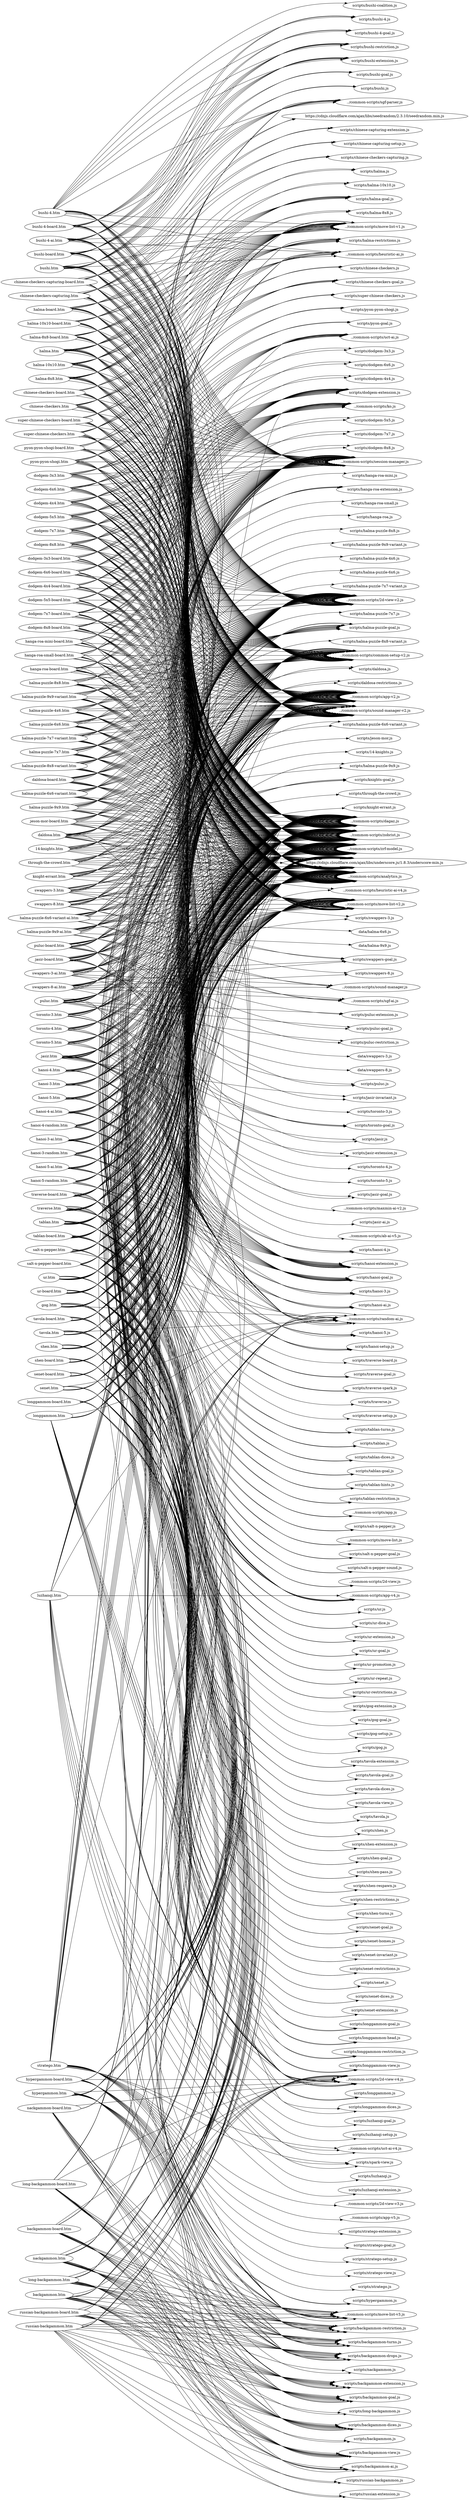 digraph "graph" {
graph[ ranksep=10, rankdir = LR ];
  "14-knights.htm" -> "../common-scripts/2d-view-v2.js";
  "14-knights.htm" -> "../common-scripts/analytics.js";
  "14-knights.htm" -> "../common-scripts/app-v2.js";
  "14-knights.htm" -> "../common-scripts/common-setup-v2.js";
  "14-knights.htm" -> "../common-scripts/dagaz.js";
  "14-knights.htm" -> "../common-scripts/move-list-v2.js";
  "14-knights.htm" -> "../common-scripts/sound-manager-v2.js";
  "14-knights.htm" -> "../common-scripts/zobrist.js";
  "14-knights.htm" -> "../common-scripts/zrf-model.js";
  "14-knights.htm" -> "https://cdnjs.cloudflare.com/ajax/libs/underscore.js/1.8.3/underscore-min.js";
  "14-knights.htm" -> "scripts/14-knights.js";
  "14-knights.htm" -> "scripts/knights-goal.js";
  "backgammon-board.htm" -> "../common-scripts/2d-view-v4.js";
  "backgammon-board.htm" -> "../common-scripts/analytics.js";
  "backgammon-board.htm" -> "../common-scripts/app-v2.js";
  "backgammon-board.htm" -> "../common-scripts/common-setup-v2.js";
  "backgammon-board.htm" -> "../common-scripts/dagaz.js";
  "backgammon-board.htm" -> "../common-scripts/move-list-v3.js";
  "backgammon-board.htm" -> "../common-scripts/sound-manager-v2.js";
  "backgammon-board.htm" -> "../common-scripts/zobrist.js";
  "backgammon-board.htm" -> "../common-scripts/zrf-model.js";
  "backgammon-board.htm" -> "https://cdnjs.cloudflare.com/ajax/libs/underscore.js/1.8.3/underscore-min.js";
  "backgammon-board.htm" -> "scripts/backgammon-dices.js";
  "backgammon-board.htm" -> "scripts/backgammon-drops.js";
  "backgammon-board.htm" -> "scripts/backgammon-extension.js";
  "backgammon-board.htm" -> "scripts/backgammon-goal.js";
  "backgammon-board.htm" -> "scripts/backgammon-restriction.js";
  "backgammon-board.htm" -> "scripts/backgammon-turns.js";
  "backgammon-board.htm" -> "scripts/backgammon-view.js";
  "backgammon-board.htm" -> "scripts/backgammon.js";
  "backgammon.htm" -> "../common-scripts/2d-view-v4.js";
  "backgammon.htm" -> "../common-scripts/analytics.js";
  "backgammon.htm" -> "../common-scripts/app-v2.js";
  "backgammon.htm" -> "../common-scripts/common-setup-v2.js";
  "backgammon.htm" -> "../common-scripts/dagaz.js";
  "backgammon.htm" -> "../common-scripts/move-list-v3.js";
  "backgammon.htm" -> "../common-scripts/random-ai.js";
  "backgammon.htm" -> "../common-scripts/sound-manager-v2.js";
  "backgammon.htm" -> "../common-scripts/zobrist.js";
  "backgammon.htm" -> "../common-scripts/zrf-model.js";
  "backgammon.htm" -> "https://cdnjs.cloudflare.com/ajax/libs/underscore.js/1.8.3/underscore-min.js";
  "backgammon.htm" -> "scripts/backgammon-ai.js";
  "backgammon.htm" -> "scripts/backgammon-dices.js";
  "backgammon.htm" -> "scripts/backgammon-drops.js";
  "backgammon.htm" -> "scripts/backgammon-extension.js";
  "backgammon.htm" -> "scripts/backgammon-goal.js";
  "backgammon.htm" -> "scripts/backgammon-restriction.js";
  "backgammon.htm" -> "scripts/backgammon-turns.js";
  "backgammon.htm" -> "scripts/backgammon-view.js";
  "backgammon.htm" -> "scripts/backgammon.js";
  "bushi-4-ai.htm" -> "../common-scripts/2d-view-v2.js";
  "bushi-4-ai.htm" -> "../common-scripts/analytics.js";
  "bushi-4-ai.htm" -> "../common-scripts/app-v2.js";
  "bushi-4-ai.htm" -> "../common-scripts/common-setup-v2.js";
  "bushi-4-ai.htm" -> "../common-scripts/dagaz.js";
  "bushi-4-ai.htm" -> "../common-scripts/heuristic-ai.js";
  "bushi-4-ai.htm" -> "../common-scripts/move-list-v1.js";
  "bushi-4-ai.htm" -> "../common-scripts/random-ai.js";
  "bushi-4-ai.htm" -> "../common-scripts/session-manager.js";
  "bushi-4-ai.htm" -> "../common-scripts/sgf-parser.js";
  "bushi-4-ai.htm" -> "../common-scripts/sound-manager-v2.js";
  "bushi-4-ai.htm" -> "../common-scripts/zobrist.js";
  "bushi-4-ai.htm" -> "../common-scripts/zrf-model.js";
  "bushi-4-ai.htm" -> "https://cdnjs.cloudflare.com/ajax/libs/underscore.js/1.8.3/underscore-min.js";
  "bushi-4-ai.htm" -> "scripts/bushi-4-goal.js";
  "bushi-4-ai.htm" -> "scripts/bushi-4.js";
  "bushi-4-ai.htm" -> "scripts/bushi-extension.js";
  "bushi-4-ai.htm" -> "scripts/bushi-restriction.js";
  "bushi-4-board.htm" -> "../common-scripts/2d-view-v2.js";
  "bushi-4-board.htm" -> "../common-scripts/analytics.js";
  "bushi-4-board.htm" -> "../common-scripts/app-v2.js";
  "bushi-4-board.htm" -> "../common-scripts/common-setup-v2.js";
  "bushi-4-board.htm" -> "../common-scripts/dagaz.js";
  "bushi-4-board.htm" -> "../common-scripts/move-list-v1.js";
  "bushi-4-board.htm" -> "../common-scripts/session-manager.js";
  "bushi-4-board.htm" -> "../common-scripts/sgf-parser.js";
  "bushi-4-board.htm" -> "../common-scripts/sound-manager-v2.js";
  "bushi-4-board.htm" -> "../common-scripts/zobrist.js";
  "bushi-4-board.htm" -> "../common-scripts/zrf-model.js";
  "bushi-4-board.htm" -> "https://cdnjs.cloudflare.com/ajax/libs/underscore.js/1.8.3/underscore-min.js";
  "bushi-4-board.htm" -> "scripts/bushi-4-goal.js";
  "bushi-4-board.htm" -> "scripts/bushi-4.js";
  "bushi-4-board.htm" -> "scripts/bushi-extension.js";
  "bushi-4-board.htm" -> "scripts/bushi-restriction.js";
  "bushi-4.htm" -> "../common-scripts/2d-view-v2.js";
  "bushi-4.htm" -> "../common-scripts/analytics.js";
  "bushi-4.htm" -> "../common-scripts/app-v2.js";
  "bushi-4.htm" -> "../common-scripts/common-setup-v2.js";
  "bushi-4.htm" -> "../common-scripts/dagaz.js";
  "bushi-4.htm" -> "../common-scripts/heuristic-ai.js";
  "bushi-4.htm" -> "../common-scripts/move-list-v1.js";
  "bushi-4.htm" -> "../common-scripts/random-ai.js";
  "bushi-4.htm" -> "../common-scripts/session-manager.js";
  "bushi-4.htm" -> "../common-scripts/sgf-parser.js";
  "bushi-4.htm" -> "../common-scripts/sound-manager-v2.js";
  "bushi-4.htm" -> "../common-scripts/zobrist.js";
  "bushi-4.htm" -> "../common-scripts/zrf-model.js";
  "bushi-4.htm" -> "https://cdnjs.cloudflare.com/ajax/libs/underscore.js/1.8.3/underscore-min.js";
  "bushi-4.htm" -> "scripts/bushi-4-goal.js";
  "bushi-4.htm" -> "scripts/bushi-4.js";
  "bushi-4.htm" -> "scripts/bushi-coalition.js";
  "bushi-4.htm" -> "scripts/bushi-extension.js";
  "bushi-4.htm" -> "scripts/bushi-restriction.js";
  "bushi-board.htm" -> "../common-scripts/2d-view-v2.js";
  "bushi-board.htm" -> "../common-scripts/analytics.js";
  "bushi-board.htm" -> "../common-scripts/app-v2.js";
  "bushi-board.htm" -> "../common-scripts/common-setup-v2.js";
  "bushi-board.htm" -> "../common-scripts/dagaz.js";
  "bushi-board.htm" -> "../common-scripts/move-list-v1.js";
  "bushi-board.htm" -> "../common-scripts/session-manager.js";
  "bushi-board.htm" -> "../common-scripts/sgf-parser.js";
  "bushi-board.htm" -> "../common-scripts/sound-manager-v2.js";
  "bushi-board.htm" -> "../common-scripts/zobrist.js";
  "bushi-board.htm" -> "../common-scripts/zrf-model.js";
  "bushi-board.htm" -> "https://cdnjs.cloudflare.com/ajax/libs/underscore.js/1.8.3/underscore-min.js";
  "bushi-board.htm" -> "scripts/bushi-extension.js";
  "bushi-board.htm" -> "scripts/bushi-goal.js";
  "bushi-board.htm" -> "scripts/bushi-restriction.js";
  "bushi-board.htm" -> "scripts/bushi.js";
  "bushi.htm" -> "../common-scripts/2d-view-v2.js";
  "bushi.htm" -> "../common-scripts/analytics.js";
  "bushi.htm" -> "../common-scripts/app-v2.js";
  "bushi.htm" -> "../common-scripts/common-setup-v2.js";
  "bushi.htm" -> "../common-scripts/dagaz.js";
  "bushi.htm" -> "../common-scripts/heuristic-ai.js";
  "bushi.htm" -> "../common-scripts/move-list-v1.js";
  "bushi.htm" -> "../common-scripts/random-ai.js";
  "bushi.htm" -> "../common-scripts/session-manager.js";
  "bushi.htm" -> "../common-scripts/sgf-parser.js";
  "bushi.htm" -> "../common-scripts/sound-manager-v2.js";
  "bushi.htm" -> "../common-scripts/zobrist.js";
  "bushi.htm" -> "../common-scripts/zrf-model.js";
  "bushi.htm" -> "https://cdnjs.cloudflare.com/ajax/libs/underscore.js/1.8.3/underscore-min.js";
  "bushi.htm" -> "scripts/bushi-extension.js";
  "bushi.htm" -> "scripts/bushi-goal.js";
  "bushi.htm" -> "scripts/bushi-restriction.js";
  "bushi.htm" -> "scripts/bushi.js";
  "chinese-checkers-board.htm" -> "../common-scripts/2d-view-v2.js";
  "chinese-checkers-board.htm" -> "../common-scripts/analytics.js";
  "chinese-checkers-board.htm" -> "../common-scripts/app-v2.js";
  "chinese-checkers-board.htm" -> "../common-scripts/common-setup-v2.js";
  "chinese-checkers-board.htm" -> "../common-scripts/dagaz.js";
  "chinese-checkers-board.htm" -> "../common-scripts/move-list-v1.js";
  "chinese-checkers-board.htm" -> "../common-scripts/session-manager.js";
  "chinese-checkers-board.htm" -> "../common-scripts/sound-manager-v2.js";
  "chinese-checkers-board.htm" -> "../common-scripts/zobrist.js";
  "chinese-checkers-board.htm" -> "../common-scripts/zrf-model.js";
  "chinese-checkers-board.htm" -> "https://cdnjs.cloudflare.com/ajax/libs/underscore.js/1.8.3/underscore-min.js";
  "chinese-checkers-board.htm" -> "scripts/chinese-checkers-goal.js";
  "chinese-checkers-board.htm" -> "scripts/chinese-checkers.js";
  "chinese-checkers-capturing-board.htm" -> "../common-scripts/2d-view-v2.js";
  "chinese-checkers-capturing-board.htm" -> "../common-scripts/analytics.js";
  "chinese-checkers-capturing-board.htm" -> "../common-scripts/app-v2.js";
  "chinese-checkers-capturing-board.htm" -> "../common-scripts/common-setup-v2.js";
  "chinese-checkers-capturing-board.htm" -> "../common-scripts/dagaz.js";
  "chinese-checkers-capturing-board.htm" -> "../common-scripts/move-list-v1.js";
  "chinese-checkers-capturing-board.htm" -> "../common-scripts/session-manager.js";
  "chinese-checkers-capturing-board.htm" -> "../common-scripts/sound-manager-v2.js";
  "chinese-checkers-capturing-board.htm" -> "../common-scripts/zobrist.js";
  "chinese-checkers-capturing-board.htm" -> "../common-scripts/zrf-model.js";
  "chinese-checkers-capturing-board.htm" -> "https://cdnjs.cloudflare.com/ajax/libs/seedrandom/2.3.10/seedrandom.min.js";
  "chinese-checkers-capturing-board.htm" -> "https://cdnjs.cloudflare.com/ajax/libs/underscore.js/1.8.3/underscore-min.js";
  "chinese-checkers-capturing-board.htm" -> "scripts/chinese-capturing-extension.js";
  "chinese-checkers-capturing-board.htm" -> "scripts/chinese-capturing-setup.js";
  "chinese-checkers-capturing-board.htm" -> "scripts/chinese-checkers-capturing.js";
  "chinese-checkers-capturing.htm" -> "../common-scripts/2d-view-v2.js";
  "chinese-checkers-capturing.htm" -> "../common-scripts/analytics.js";
  "chinese-checkers-capturing.htm" -> "../common-scripts/app-v2.js";
  "chinese-checkers-capturing.htm" -> "../common-scripts/common-setup-v2.js";
  "chinese-checkers-capturing.htm" -> "../common-scripts/dagaz.js";
  "chinese-checkers-capturing.htm" -> "../common-scripts/move-list-v1.js";
  "chinese-checkers-capturing.htm" -> "../common-scripts/random-ai.js";
  "chinese-checkers-capturing.htm" -> "../common-scripts/session-manager.js";
  "chinese-checkers-capturing.htm" -> "../common-scripts/sound-manager-v2.js";
  "chinese-checkers-capturing.htm" -> "../common-scripts/zobrist.js";
  "chinese-checkers-capturing.htm" -> "../common-scripts/zrf-model.js";
  "chinese-checkers-capturing.htm" -> "https://cdnjs.cloudflare.com/ajax/libs/seedrandom/2.3.10/seedrandom.min.js";
  "chinese-checkers-capturing.htm" -> "https://cdnjs.cloudflare.com/ajax/libs/underscore.js/1.8.3/underscore-min.js";
  "chinese-checkers-capturing.htm" -> "scripts/chinese-capturing-extension.js";
  "chinese-checkers-capturing.htm" -> "scripts/chinese-capturing-setup.js";
  "chinese-checkers-capturing.htm" -> "scripts/chinese-checkers-capturing.js";
  "chinese-checkers.htm" -> "../common-scripts/2d-view-v2.js";
  "chinese-checkers.htm" -> "../common-scripts/analytics.js";
  "chinese-checkers.htm" -> "../common-scripts/app-v2.js";
  "chinese-checkers.htm" -> "../common-scripts/common-setup-v2.js";
  "chinese-checkers.htm" -> "../common-scripts/dagaz.js";
  "chinese-checkers.htm" -> "../common-scripts/heuristic-ai.js";
  "chinese-checkers.htm" -> "../common-scripts/move-list-v1.js";
  "chinese-checkers.htm" -> "../common-scripts/random-ai.js";
  "chinese-checkers.htm" -> "../common-scripts/session-manager.js";
  "chinese-checkers.htm" -> "../common-scripts/sound-manager-v2.js";
  "chinese-checkers.htm" -> "../common-scripts/zobrist.js";
  "chinese-checkers.htm" -> "../common-scripts/zrf-model.js";
  "chinese-checkers.htm" -> "https://cdnjs.cloudflare.com/ajax/libs/underscore.js/1.8.3/underscore-min.js";
  "chinese-checkers.htm" -> "scripts/chinese-checkers-goal.js";
  "chinese-checkers.htm" -> "scripts/chinese-checkers.js";
  "daldosa-board.htm" -> "../common-scripts/2d-view-v2.js";
  "daldosa-board.htm" -> "../common-scripts/analytics.js";
  "daldosa-board.htm" -> "../common-scripts/app-v2.js";
  "daldosa-board.htm" -> "../common-scripts/common-setup-v2.js";
  "daldosa-board.htm" -> "../common-scripts/dagaz.js";
  "daldosa-board.htm" -> "../common-scripts/move-list-v2.js";
  "daldosa-board.htm" -> "../common-scripts/session-manager.js";
  "daldosa-board.htm" -> "../common-scripts/sound-manager-v2.js";
  "daldosa-board.htm" -> "../common-scripts/zobrist.js";
  "daldosa-board.htm" -> "../common-scripts/zrf-model.js";
  "daldosa-board.htm" -> "https://cdnjs.cloudflare.com/ajax/libs/underscore.js/1.8.3/underscore-min.js";
  "daldosa-board.htm" -> "scripts/daldosa-restrictions.js";
  "daldosa-board.htm" -> "scripts/daldosa.js";
  "daldosa.htm" -> "../common-scripts/2d-view-v2.js";
  "daldosa.htm" -> "../common-scripts/analytics.js";
  "daldosa.htm" -> "../common-scripts/app-v2.js";
  "daldosa.htm" -> "../common-scripts/common-setup-v2.js";
  "daldosa.htm" -> "../common-scripts/dagaz.js";
  "daldosa.htm" -> "../common-scripts/heuristic-ai-v4.js";
  "daldosa.htm" -> "../common-scripts/move-list-v2.js";
  "daldosa.htm" -> "../common-scripts/random-ai.js";
  "daldosa.htm" -> "../common-scripts/session-manager.js";
  "daldosa.htm" -> "../common-scripts/sound-manager-v2.js";
  "daldosa.htm" -> "../common-scripts/zobrist.js";
  "daldosa.htm" -> "../common-scripts/zrf-model.js";
  "daldosa.htm" -> "https://cdnjs.cloudflare.com/ajax/libs/underscore.js/1.8.3/underscore-min.js";
  "daldosa.htm" -> "scripts/daldosa-restrictions.js";
  "daldosa.htm" -> "scripts/daldosa.js";
  "dodgem-3x3-board.htm" -> "../common-scripts/2d-view-v2.js";
  "dodgem-3x3-board.htm" -> "../common-scripts/analytics.js";
  "dodgem-3x3-board.htm" -> "../common-scripts/app-v2.js";
  "dodgem-3x3-board.htm" -> "../common-scripts/common-setup-v2.js";
  "dodgem-3x3-board.htm" -> "../common-scripts/dagaz.js";
  "dodgem-3x3-board.htm" -> "../common-scripts/ko.js";
  "dodgem-3x3-board.htm" -> "../common-scripts/move-list-v2.js";
  "dodgem-3x3-board.htm" -> "../common-scripts/session-manager.js";
  "dodgem-3x3-board.htm" -> "../common-scripts/sound-manager-v2.js";
  "dodgem-3x3-board.htm" -> "../common-scripts/zobrist.js";
  "dodgem-3x3-board.htm" -> "../common-scripts/zrf-model.js";
  "dodgem-3x3-board.htm" -> "https://cdnjs.cloudflare.com/ajax/libs/underscore.js/1.8.3/underscore-min.js";
  "dodgem-3x3-board.htm" -> "scripts/dodgem-3x3.js";
  "dodgem-3x3-board.htm" -> "scripts/dodgem-extension.js";
  "dodgem-3x3.htm" -> "../common-scripts/2d-view-v2.js";
  "dodgem-3x3.htm" -> "../common-scripts/analytics.js";
  "dodgem-3x3.htm" -> "../common-scripts/app-v2.js";
  "dodgem-3x3.htm" -> "../common-scripts/common-setup-v2.js";
  "dodgem-3x3.htm" -> "../common-scripts/dagaz.js";
  "dodgem-3x3.htm" -> "../common-scripts/ko.js";
  "dodgem-3x3.htm" -> "../common-scripts/move-list-v2.js";
  "dodgem-3x3.htm" -> "../common-scripts/session-manager.js";
  "dodgem-3x3.htm" -> "../common-scripts/sound-manager-v2.js";
  "dodgem-3x3.htm" -> "../common-scripts/uct-ai.js";
  "dodgem-3x3.htm" -> "../common-scripts/zobrist.js";
  "dodgem-3x3.htm" -> "../common-scripts/zrf-model.js";
  "dodgem-3x3.htm" -> "https://cdnjs.cloudflare.com/ajax/libs/underscore.js/1.8.3/underscore-min.js";
  "dodgem-3x3.htm" -> "scripts/dodgem-3x3.js";
  "dodgem-3x3.htm" -> "scripts/dodgem-extension.js";
  "dodgem-4x4-board.htm" -> "../common-scripts/2d-view-v2.js";
  "dodgem-4x4-board.htm" -> "../common-scripts/analytics.js";
  "dodgem-4x4-board.htm" -> "../common-scripts/app-v2.js";
  "dodgem-4x4-board.htm" -> "../common-scripts/common-setup-v2.js";
  "dodgem-4x4-board.htm" -> "../common-scripts/dagaz.js";
  "dodgem-4x4-board.htm" -> "../common-scripts/ko.js";
  "dodgem-4x4-board.htm" -> "../common-scripts/move-list-v2.js";
  "dodgem-4x4-board.htm" -> "../common-scripts/session-manager.js";
  "dodgem-4x4-board.htm" -> "../common-scripts/sound-manager-v2.js";
  "dodgem-4x4-board.htm" -> "../common-scripts/zobrist.js";
  "dodgem-4x4-board.htm" -> "../common-scripts/zrf-model.js";
  "dodgem-4x4-board.htm" -> "https://cdnjs.cloudflare.com/ajax/libs/underscore.js/1.8.3/underscore-min.js";
  "dodgem-4x4-board.htm" -> "scripts/dodgem-4x4.js";
  "dodgem-4x4-board.htm" -> "scripts/dodgem-extension.js";
  "dodgem-4x4.htm" -> "../common-scripts/2d-view-v2.js";
  "dodgem-4x4.htm" -> "../common-scripts/analytics.js";
  "dodgem-4x4.htm" -> "../common-scripts/app-v2.js";
  "dodgem-4x4.htm" -> "../common-scripts/common-setup-v2.js";
  "dodgem-4x4.htm" -> "../common-scripts/dagaz.js";
  "dodgem-4x4.htm" -> "../common-scripts/ko.js";
  "dodgem-4x4.htm" -> "../common-scripts/move-list-v2.js";
  "dodgem-4x4.htm" -> "../common-scripts/session-manager.js";
  "dodgem-4x4.htm" -> "../common-scripts/sound-manager-v2.js";
  "dodgem-4x4.htm" -> "../common-scripts/uct-ai.js";
  "dodgem-4x4.htm" -> "../common-scripts/zobrist.js";
  "dodgem-4x4.htm" -> "../common-scripts/zrf-model.js";
  "dodgem-4x4.htm" -> "https://cdnjs.cloudflare.com/ajax/libs/underscore.js/1.8.3/underscore-min.js";
  "dodgem-4x4.htm" -> "scripts/dodgem-4x4.js";
  "dodgem-4x4.htm" -> "scripts/dodgem-extension.js";
  "dodgem-5x5-board.htm" -> "../common-scripts/2d-view-v2.js";
  "dodgem-5x5-board.htm" -> "../common-scripts/analytics.js";
  "dodgem-5x5-board.htm" -> "../common-scripts/app-v2.js";
  "dodgem-5x5-board.htm" -> "../common-scripts/common-setup-v2.js";
  "dodgem-5x5-board.htm" -> "../common-scripts/dagaz.js";
  "dodgem-5x5-board.htm" -> "../common-scripts/ko.js";
  "dodgem-5x5-board.htm" -> "../common-scripts/move-list-v2.js";
  "dodgem-5x5-board.htm" -> "../common-scripts/session-manager.js";
  "dodgem-5x5-board.htm" -> "../common-scripts/sound-manager-v2.js";
  "dodgem-5x5-board.htm" -> "../common-scripts/zobrist.js";
  "dodgem-5x5-board.htm" -> "../common-scripts/zrf-model.js";
  "dodgem-5x5-board.htm" -> "https://cdnjs.cloudflare.com/ajax/libs/underscore.js/1.8.3/underscore-min.js";
  "dodgem-5x5-board.htm" -> "scripts/dodgem-5x5.js";
  "dodgem-5x5-board.htm" -> "scripts/dodgem-extension.js";
  "dodgem-5x5.htm" -> "../common-scripts/2d-view-v2.js";
  "dodgem-5x5.htm" -> "../common-scripts/analytics.js";
  "dodgem-5x5.htm" -> "../common-scripts/app-v2.js";
  "dodgem-5x5.htm" -> "../common-scripts/common-setup-v2.js";
  "dodgem-5x5.htm" -> "../common-scripts/dagaz.js";
  "dodgem-5x5.htm" -> "../common-scripts/ko.js";
  "dodgem-5x5.htm" -> "../common-scripts/move-list-v2.js";
  "dodgem-5x5.htm" -> "../common-scripts/session-manager.js";
  "dodgem-5x5.htm" -> "../common-scripts/sound-manager-v2.js";
  "dodgem-5x5.htm" -> "../common-scripts/uct-ai.js";
  "dodgem-5x5.htm" -> "../common-scripts/zobrist.js";
  "dodgem-5x5.htm" -> "../common-scripts/zrf-model.js";
  "dodgem-5x5.htm" -> "https://cdnjs.cloudflare.com/ajax/libs/underscore.js/1.8.3/underscore-min.js";
  "dodgem-5x5.htm" -> "scripts/dodgem-5x5.js";
  "dodgem-5x5.htm" -> "scripts/dodgem-extension.js";
  "dodgem-6x6-board.htm" -> "../common-scripts/2d-view-v2.js";
  "dodgem-6x6-board.htm" -> "../common-scripts/analytics.js";
  "dodgem-6x6-board.htm" -> "../common-scripts/app-v2.js";
  "dodgem-6x6-board.htm" -> "../common-scripts/common-setup-v2.js";
  "dodgem-6x6-board.htm" -> "../common-scripts/dagaz.js";
  "dodgem-6x6-board.htm" -> "../common-scripts/ko.js";
  "dodgem-6x6-board.htm" -> "../common-scripts/move-list-v2.js";
  "dodgem-6x6-board.htm" -> "../common-scripts/session-manager.js";
  "dodgem-6x6-board.htm" -> "../common-scripts/sound-manager-v2.js";
  "dodgem-6x6-board.htm" -> "../common-scripts/zobrist.js";
  "dodgem-6x6-board.htm" -> "../common-scripts/zrf-model.js";
  "dodgem-6x6-board.htm" -> "https://cdnjs.cloudflare.com/ajax/libs/underscore.js/1.8.3/underscore-min.js";
  "dodgem-6x6-board.htm" -> "scripts/dodgem-6x6.js";
  "dodgem-6x6-board.htm" -> "scripts/dodgem-extension.js";
  "dodgem-6x6.htm" -> "../common-scripts/2d-view-v2.js";
  "dodgem-6x6.htm" -> "../common-scripts/analytics.js";
  "dodgem-6x6.htm" -> "../common-scripts/app-v2.js";
  "dodgem-6x6.htm" -> "../common-scripts/common-setup-v2.js";
  "dodgem-6x6.htm" -> "../common-scripts/dagaz.js";
  "dodgem-6x6.htm" -> "../common-scripts/ko.js";
  "dodgem-6x6.htm" -> "../common-scripts/move-list-v2.js";
  "dodgem-6x6.htm" -> "../common-scripts/session-manager.js";
  "dodgem-6x6.htm" -> "../common-scripts/sound-manager-v2.js";
  "dodgem-6x6.htm" -> "../common-scripts/uct-ai.js";
  "dodgem-6x6.htm" -> "../common-scripts/zobrist.js";
  "dodgem-6x6.htm" -> "../common-scripts/zrf-model.js";
  "dodgem-6x6.htm" -> "https://cdnjs.cloudflare.com/ajax/libs/underscore.js/1.8.3/underscore-min.js";
  "dodgem-6x6.htm" -> "scripts/dodgem-6x6.js";
  "dodgem-6x6.htm" -> "scripts/dodgem-extension.js";
  "dodgem-7x7-board.htm" -> "../common-scripts/2d-view-v2.js";
  "dodgem-7x7-board.htm" -> "../common-scripts/analytics.js";
  "dodgem-7x7-board.htm" -> "../common-scripts/app-v2.js";
  "dodgem-7x7-board.htm" -> "../common-scripts/common-setup-v2.js";
  "dodgem-7x7-board.htm" -> "../common-scripts/dagaz.js";
  "dodgem-7x7-board.htm" -> "../common-scripts/ko.js";
  "dodgem-7x7-board.htm" -> "../common-scripts/move-list-v2.js";
  "dodgem-7x7-board.htm" -> "../common-scripts/session-manager.js";
  "dodgem-7x7-board.htm" -> "../common-scripts/sound-manager-v2.js";
  "dodgem-7x7-board.htm" -> "../common-scripts/zobrist.js";
  "dodgem-7x7-board.htm" -> "../common-scripts/zrf-model.js";
  "dodgem-7x7-board.htm" -> "https://cdnjs.cloudflare.com/ajax/libs/underscore.js/1.8.3/underscore-min.js";
  "dodgem-7x7-board.htm" -> "scripts/dodgem-7x7.js";
  "dodgem-7x7-board.htm" -> "scripts/dodgem-extension.js";
  "dodgem-7x7.htm" -> "../common-scripts/2d-view-v2.js";
  "dodgem-7x7.htm" -> "../common-scripts/analytics.js";
  "dodgem-7x7.htm" -> "../common-scripts/app-v2.js";
  "dodgem-7x7.htm" -> "../common-scripts/common-setup-v2.js";
  "dodgem-7x7.htm" -> "../common-scripts/dagaz.js";
  "dodgem-7x7.htm" -> "../common-scripts/ko.js";
  "dodgem-7x7.htm" -> "../common-scripts/move-list-v2.js";
  "dodgem-7x7.htm" -> "../common-scripts/session-manager.js";
  "dodgem-7x7.htm" -> "../common-scripts/sound-manager-v2.js";
  "dodgem-7x7.htm" -> "../common-scripts/uct-ai.js";
  "dodgem-7x7.htm" -> "../common-scripts/zobrist.js";
  "dodgem-7x7.htm" -> "../common-scripts/zrf-model.js";
  "dodgem-7x7.htm" -> "https://cdnjs.cloudflare.com/ajax/libs/underscore.js/1.8.3/underscore-min.js";
  "dodgem-7x7.htm" -> "scripts/dodgem-7x7.js";
  "dodgem-7x7.htm" -> "scripts/dodgem-extension.js";
  "dodgem-8x8-board.htm" -> "../common-scripts/2d-view-v2.js";
  "dodgem-8x8-board.htm" -> "../common-scripts/analytics.js";
  "dodgem-8x8-board.htm" -> "../common-scripts/app-v2.js";
  "dodgem-8x8-board.htm" -> "../common-scripts/common-setup-v2.js";
  "dodgem-8x8-board.htm" -> "../common-scripts/dagaz.js";
  "dodgem-8x8-board.htm" -> "../common-scripts/ko.js";
  "dodgem-8x8-board.htm" -> "../common-scripts/move-list-v2.js";
  "dodgem-8x8-board.htm" -> "../common-scripts/session-manager.js";
  "dodgem-8x8-board.htm" -> "../common-scripts/sound-manager-v2.js";
  "dodgem-8x8-board.htm" -> "../common-scripts/zobrist.js";
  "dodgem-8x8-board.htm" -> "../common-scripts/zrf-model.js";
  "dodgem-8x8-board.htm" -> "https://cdnjs.cloudflare.com/ajax/libs/underscore.js/1.8.3/underscore-min.js";
  "dodgem-8x8-board.htm" -> "scripts/dodgem-8x8.js";
  "dodgem-8x8-board.htm" -> "scripts/dodgem-extension.js";
  "dodgem-8x8.htm" -> "../common-scripts/2d-view-v2.js";
  "dodgem-8x8.htm" -> "../common-scripts/analytics.js";
  "dodgem-8x8.htm" -> "../common-scripts/app-v2.js";
  "dodgem-8x8.htm" -> "../common-scripts/common-setup-v2.js";
  "dodgem-8x8.htm" -> "../common-scripts/dagaz.js";
  "dodgem-8x8.htm" -> "../common-scripts/ko.js";
  "dodgem-8x8.htm" -> "../common-scripts/move-list-v2.js";
  "dodgem-8x8.htm" -> "../common-scripts/session-manager.js";
  "dodgem-8x8.htm" -> "../common-scripts/sound-manager-v2.js";
  "dodgem-8x8.htm" -> "../common-scripts/uct-ai.js";
  "dodgem-8x8.htm" -> "../common-scripts/zobrist.js";
  "dodgem-8x8.htm" -> "../common-scripts/zrf-model.js";
  "dodgem-8x8.htm" -> "https://cdnjs.cloudflare.com/ajax/libs/underscore.js/1.8.3/underscore-min.js";
  "dodgem-8x8.htm" -> "scripts/dodgem-8x8.js";
  "dodgem-8x8.htm" -> "scripts/dodgem-extension.js";
  "gog.htm" -> "../common-scripts/2d-view-v2.js";
  "gog.htm" -> "../common-scripts/analytics.js";
  "gog.htm" -> "../common-scripts/app-v4.js";
  "gog.htm" -> "../common-scripts/common-setup-v2.js";
  "gog.htm" -> "../common-scripts/dagaz.js";
  "gog.htm" -> "../common-scripts/move-list-v3.js";
  "gog.htm" -> "../common-scripts/random-ai.js";
  "gog.htm" -> "../common-scripts/session-manager.js";
  "gog.htm" -> "../common-scripts/sound-manager-v2.js";
  "gog.htm" -> "../common-scripts/uct-ai-v4.js";
  "gog.htm" -> "../common-scripts/zobrist.js";
  "gog.htm" -> "../common-scripts/zrf-model.js";
  "gog.htm" -> "https://cdnjs.cloudflare.com/ajax/libs/underscore.js/1.8.3/underscore-min.js";
  "gog.htm" -> "scripts/gog-extension.js";
  "gog.htm" -> "scripts/gog-goal.js";
  "gog.htm" -> "scripts/gog-setup.js";
  "gog.htm" -> "scripts/gog.js";
  "gog.htm" -> "scripts/spark-view.js";
  "halma-10x10-board.htm" -> "../common-scripts/2d-view-v2.js";
  "halma-10x10-board.htm" -> "../common-scripts/analytics.js";
  "halma-10x10-board.htm" -> "../common-scripts/app-v2.js";
  "halma-10x10-board.htm" -> "../common-scripts/common-setup-v2.js";
  "halma-10x10-board.htm" -> "../common-scripts/dagaz.js";
  "halma-10x10-board.htm" -> "../common-scripts/move-list-v1.js";
  "halma-10x10-board.htm" -> "../common-scripts/session-manager.js";
  "halma-10x10-board.htm" -> "../common-scripts/sound-manager-v2.js";
  "halma-10x10-board.htm" -> "../common-scripts/zobrist.js";
  "halma-10x10-board.htm" -> "../common-scripts/zrf-model.js";
  "halma-10x10-board.htm" -> "https://cdnjs.cloudflare.com/ajax/libs/underscore.js/1.8.3/underscore-min.js";
  "halma-10x10-board.htm" -> "scripts/halma-10x10.js";
  "halma-10x10-board.htm" -> "scripts/halma-goal.js";
  "halma-10x10-board.htm" -> "scripts/halma-restrictions.js";
  "halma-10x10.htm" -> "../common-scripts/2d-view-v2.js";
  "halma-10x10.htm" -> "../common-scripts/analytics.js";
  "halma-10x10.htm" -> "../common-scripts/app-v2.js";
  "halma-10x10.htm" -> "../common-scripts/common-setup-v2.js";
  "halma-10x10.htm" -> "../common-scripts/dagaz.js";
  "halma-10x10.htm" -> "../common-scripts/heuristic-ai.js";
  "halma-10x10.htm" -> "../common-scripts/move-list-v1.js";
  "halma-10x10.htm" -> "../common-scripts/random-ai.js";
  "halma-10x10.htm" -> "../common-scripts/session-manager.js";
  "halma-10x10.htm" -> "../common-scripts/sound-manager-v2.js";
  "halma-10x10.htm" -> "../common-scripts/zobrist.js";
  "halma-10x10.htm" -> "../common-scripts/zrf-model.js";
  "halma-10x10.htm" -> "https://cdnjs.cloudflare.com/ajax/libs/underscore.js/1.8.3/underscore-min.js";
  "halma-10x10.htm" -> "scripts/halma-10x10.js";
  "halma-10x10.htm" -> "scripts/halma-goal.js";
  "halma-10x10.htm" -> "scripts/halma-restrictions.js";
  "halma-8x8-board.htm" -> "../common-scripts/2d-view-v2.js";
  "halma-8x8-board.htm" -> "../common-scripts/analytics.js";
  "halma-8x8-board.htm" -> "../common-scripts/app-v2.js";
  "halma-8x8-board.htm" -> "../common-scripts/common-setup-v2.js";
  "halma-8x8-board.htm" -> "../common-scripts/dagaz.js";
  "halma-8x8-board.htm" -> "../common-scripts/move-list-v1.js";
  "halma-8x8-board.htm" -> "../common-scripts/session-manager.js";
  "halma-8x8-board.htm" -> "../common-scripts/sound-manager-v2.js";
  "halma-8x8-board.htm" -> "../common-scripts/zobrist.js";
  "halma-8x8-board.htm" -> "../common-scripts/zrf-model.js";
  "halma-8x8-board.htm" -> "https://cdnjs.cloudflare.com/ajax/libs/underscore.js/1.8.3/underscore-min.js";
  "halma-8x8-board.htm" -> "scripts/halma-8x8.js";
  "halma-8x8-board.htm" -> "scripts/halma-goal.js";
  "halma-8x8-board.htm" -> "scripts/halma-restrictions.js";
  "halma-8x8.htm" -> "../common-scripts/2d-view-v2.js";
  "halma-8x8.htm" -> "../common-scripts/analytics.js";
  "halma-8x8.htm" -> "../common-scripts/app-v2.js";
  "halma-8x8.htm" -> "../common-scripts/common-setup-v2.js";
  "halma-8x8.htm" -> "../common-scripts/dagaz.js";
  "halma-8x8.htm" -> "../common-scripts/heuristic-ai.js";
  "halma-8x8.htm" -> "../common-scripts/move-list-v1.js";
  "halma-8x8.htm" -> "../common-scripts/random-ai.js";
  "halma-8x8.htm" -> "../common-scripts/session-manager.js";
  "halma-8x8.htm" -> "../common-scripts/sound-manager-v2.js";
  "halma-8x8.htm" -> "../common-scripts/zobrist.js";
  "halma-8x8.htm" -> "../common-scripts/zrf-model.js";
  "halma-8x8.htm" -> "https://cdnjs.cloudflare.com/ajax/libs/underscore.js/1.8.3/underscore-min.js";
  "halma-8x8.htm" -> "scripts/halma-8x8.js";
  "halma-8x8.htm" -> "scripts/halma-goal.js";
  "halma-8x8.htm" -> "scripts/halma-restrictions.js";
  "halma-board.htm" -> "../common-scripts/2d-view-v2.js";
  "halma-board.htm" -> "../common-scripts/analytics.js";
  "halma-board.htm" -> "../common-scripts/app-v2.js";
  "halma-board.htm" -> "../common-scripts/common-setup-v2.js";
  "halma-board.htm" -> "../common-scripts/dagaz.js";
  "halma-board.htm" -> "../common-scripts/move-list-v1.js";
  "halma-board.htm" -> "../common-scripts/session-manager.js";
  "halma-board.htm" -> "../common-scripts/sound-manager-v2.js";
  "halma-board.htm" -> "../common-scripts/zobrist.js";
  "halma-board.htm" -> "../common-scripts/zrf-model.js";
  "halma-board.htm" -> "https://cdnjs.cloudflare.com/ajax/libs/underscore.js/1.8.3/underscore-min.js";
  "halma-board.htm" -> "scripts/halma-goal.js";
  "halma-board.htm" -> "scripts/halma-restrictions.js";
  "halma-board.htm" -> "scripts/halma.js";
  "halma-puzzle-4x6.htm" -> "../common-scripts/2d-view-v2.js";
  "halma-puzzle-4x6.htm" -> "../common-scripts/analytics.js";
  "halma-puzzle-4x6.htm" -> "../common-scripts/app-v2.js";
  "halma-puzzle-4x6.htm" -> "../common-scripts/common-setup-v2.js";
  "halma-puzzle-4x6.htm" -> "../common-scripts/dagaz.js";
  "halma-puzzle-4x6.htm" -> "../common-scripts/move-list-v2.js";
  "halma-puzzle-4x6.htm" -> "../common-scripts/session-manager.js";
  "halma-puzzle-4x6.htm" -> "../common-scripts/sound-manager-v2.js";
  "halma-puzzle-4x6.htm" -> "../common-scripts/zobrist.js";
  "halma-puzzle-4x6.htm" -> "../common-scripts/zrf-model.js";
  "halma-puzzle-4x6.htm" -> "https://cdnjs.cloudflare.com/ajax/libs/underscore.js/1.8.3/underscore-min.js";
  "halma-puzzle-4x6.htm" -> "scripts/halma-puzzle-4x6.js";
  "halma-puzzle-4x6.htm" -> "scripts/halma-puzzle-goal.js";
  "halma-puzzle-6x6-variant-ai.htm" -> "../common-scripts/2d-view-v2.js";
  "halma-puzzle-6x6-variant-ai.htm" -> "../common-scripts/analytics.js";
  "halma-puzzle-6x6-variant-ai.htm" -> "../common-scripts/app-v2.js";
  "halma-puzzle-6x6-variant-ai.htm" -> "../common-scripts/dagaz.js";
  "halma-puzzle-6x6-variant-ai.htm" -> "../common-scripts/move-list-v2.js";
  "halma-puzzle-6x6-variant-ai.htm" -> "../common-scripts/sgf-ai.js";
  "halma-puzzle-6x6-variant-ai.htm" -> "../common-scripts/sgf-parser.js";
  "halma-puzzle-6x6-variant-ai.htm" -> "../common-scripts/sound-manager.js";
  "halma-puzzle-6x6-variant-ai.htm" -> "../common-scripts/zobrist.js";
  "halma-puzzle-6x6-variant-ai.htm" -> "../common-scripts/zrf-model.js";
  "halma-puzzle-6x6-variant-ai.htm" -> "data/halma-6x6.js";
  "halma-puzzle-6x6-variant-ai.htm" -> "https://cdnjs.cloudflare.com/ajax/libs/underscore.js/1.8.3/underscore-min.js";
  "halma-puzzle-6x6-variant-ai.htm" -> "scripts/halma-puzzle-6x6-variant.js";
  "halma-puzzle-6x6-variant-ai.htm" -> "scripts/halma-puzzle-goal.js";
  "halma-puzzle-6x6-variant.htm" -> "../common-scripts/2d-view-v2.js";
  "halma-puzzle-6x6-variant.htm" -> "../common-scripts/analytics.js";
  "halma-puzzle-6x6-variant.htm" -> "../common-scripts/app-v2.js";
  "halma-puzzle-6x6-variant.htm" -> "../common-scripts/common-setup-v2.js";
  "halma-puzzle-6x6-variant.htm" -> "../common-scripts/dagaz.js";
  "halma-puzzle-6x6-variant.htm" -> "../common-scripts/move-list-v2.js";
  "halma-puzzle-6x6-variant.htm" -> "../common-scripts/session-manager.js";
  "halma-puzzle-6x6-variant.htm" -> "../common-scripts/sound-manager-v2.js";
  "halma-puzzle-6x6-variant.htm" -> "../common-scripts/zobrist.js";
  "halma-puzzle-6x6-variant.htm" -> "../common-scripts/zrf-model.js";
  "halma-puzzle-6x6-variant.htm" -> "https://cdnjs.cloudflare.com/ajax/libs/underscore.js/1.8.3/underscore-min.js";
  "halma-puzzle-6x6-variant.htm" -> "scripts/halma-puzzle-6x6-variant.js";
  "halma-puzzle-6x6-variant.htm" -> "scripts/halma-puzzle-goal.js";
  "halma-puzzle-6x6.htm" -> "../common-scripts/2d-view-v2.js";
  "halma-puzzle-6x6.htm" -> "../common-scripts/analytics.js";
  "halma-puzzle-6x6.htm" -> "../common-scripts/app-v2.js";
  "halma-puzzle-6x6.htm" -> "../common-scripts/common-setup-v2.js";
  "halma-puzzle-6x6.htm" -> "../common-scripts/dagaz.js";
  "halma-puzzle-6x6.htm" -> "../common-scripts/move-list-v2.js";
  "halma-puzzle-6x6.htm" -> "../common-scripts/session-manager.js";
  "halma-puzzle-6x6.htm" -> "../common-scripts/sound-manager-v2.js";
  "halma-puzzle-6x6.htm" -> "../common-scripts/zobrist.js";
  "halma-puzzle-6x6.htm" -> "../common-scripts/zrf-model.js";
  "halma-puzzle-6x6.htm" -> "https://cdnjs.cloudflare.com/ajax/libs/underscore.js/1.8.3/underscore-min.js";
  "halma-puzzle-6x6.htm" -> "scripts/halma-puzzle-6x6.js";
  "halma-puzzle-6x6.htm" -> "scripts/halma-puzzle-goal.js";
  "halma-puzzle-7x7-variant.htm" -> "../common-scripts/2d-view-v2.js";
  "halma-puzzle-7x7-variant.htm" -> "../common-scripts/analytics.js";
  "halma-puzzle-7x7-variant.htm" -> "../common-scripts/app-v2.js";
  "halma-puzzle-7x7-variant.htm" -> "../common-scripts/common-setup-v2.js";
  "halma-puzzle-7x7-variant.htm" -> "../common-scripts/dagaz.js";
  "halma-puzzle-7x7-variant.htm" -> "../common-scripts/move-list-v2.js";
  "halma-puzzle-7x7-variant.htm" -> "../common-scripts/session-manager.js";
  "halma-puzzle-7x7-variant.htm" -> "../common-scripts/sound-manager-v2.js";
  "halma-puzzle-7x7-variant.htm" -> "../common-scripts/zobrist.js";
  "halma-puzzle-7x7-variant.htm" -> "../common-scripts/zrf-model.js";
  "halma-puzzle-7x7-variant.htm" -> "https://cdnjs.cloudflare.com/ajax/libs/underscore.js/1.8.3/underscore-min.js";
  "halma-puzzle-7x7-variant.htm" -> "scripts/halma-puzzle-7x7-variant.js";
  "halma-puzzle-7x7-variant.htm" -> "scripts/halma-puzzle-goal.js";
  "halma-puzzle-7x7.htm" -> "../common-scripts/2d-view-v2.js";
  "halma-puzzle-7x7.htm" -> "../common-scripts/analytics.js";
  "halma-puzzle-7x7.htm" -> "../common-scripts/app-v2.js";
  "halma-puzzle-7x7.htm" -> "../common-scripts/common-setup-v2.js";
  "halma-puzzle-7x7.htm" -> "../common-scripts/dagaz.js";
  "halma-puzzle-7x7.htm" -> "../common-scripts/move-list-v2.js";
  "halma-puzzle-7x7.htm" -> "../common-scripts/session-manager.js";
  "halma-puzzle-7x7.htm" -> "../common-scripts/sound-manager-v2.js";
  "halma-puzzle-7x7.htm" -> "../common-scripts/zobrist.js";
  "halma-puzzle-7x7.htm" -> "../common-scripts/zrf-model.js";
  "halma-puzzle-7x7.htm" -> "https://cdnjs.cloudflare.com/ajax/libs/underscore.js/1.8.3/underscore-min.js";
  "halma-puzzle-7x7.htm" -> "scripts/halma-puzzle-7x7.js";
  "halma-puzzle-7x7.htm" -> "scripts/halma-puzzle-goal.js";
  "halma-puzzle-8x8-variant.htm" -> "../common-scripts/2d-view-v2.js";
  "halma-puzzle-8x8-variant.htm" -> "../common-scripts/analytics.js";
  "halma-puzzle-8x8-variant.htm" -> "../common-scripts/app-v2.js";
  "halma-puzzle-8x8-variant.htm" -> "../common-scripts/common-setup-v2.js";
  "halma-puzzle-8x8-variant.htm" -> "../common-scripts/dagaz.js";
  "halma-puzzle-8x8-variant.htm" -> "../common-scripts/move-list-v2.js";
  "halma-puzzle-8x8-variant.htm" -> "../common-scripts/session-manager.js";
  "halma-puzzle-8x8-variant.htm" -> "../common-scripts/sound-manager-v2.js";
  "halma-puzzle-8x8-variant.htm" -> "../common-scripts/zobrist.js";
  "halma-puzzle-8x8-variant.htm" -> "../common-scripts/zrf-model.js";
  "halma-puzzle-8x8-variant.htm" -> "https://cdnjs.cloudflare.com/ajax/libs/underscore.js/1.8.3/underscore-min.js";
  "halma-puzzle-8x8-variant.htm" -> "scripts/halma-puzzle-8x8-variant.js";
  "halma-puzzle-8x8-variant.htm" -> "scripts/halma-puzzle-goal.js";
  "halma-puzzle-8x8.htm" -> "../common-scripts/2d-view-v2.js";
  "halma-puzzle-8x8.htm" -> "../common-scripts/analytics.js";
  "halma-puzzle-8x8.htm" -> "../common-scripts/app-v2.js";
  "halma-puzzle-8x8.htm" -> "../common-scripts/common-setup-v2.js";
  "halma-puzzle-8x8.htm" -> "../common-scripts/dagaz.js";
  "halma-puzzle-8x8.htm" -> "../common-scripts/move-list-v2.js";
  "halma-puzzle-8x8.htm" -> "../common-scripts/session-manager.js";
  "halma-puzzle-8x8.htm" -> "../common-scripts/sound-manager-v2.js";
  "halma-puzzle-8x8.htm" -> "../common-scripts/zobrist.js";
  "halma-puzzle-8x8.htm" -> "../common-scripts/zrf-model.js";
  "halma-puzzle-8x8.htm" -> "https://cdnjs.cloudflare.com/ajax/libs/underscore.js/1.8.3/underscore-min.js";
  "halma-puzzle-8x8.htm" -> "scripts/halma-puzzle-8x8.js";
  "halma-puzzle-8x8.htm" -> "scripts/halma-puzzle-goal.js";
  "halma-puzzle-9x9-ai.htm" -> "../common-scripts/2d-view-v2.js";
  "halma-puzzle-9x9-ai.htm" -> "../common-scripts/analytics.js";
  "halma-puzzle-9x9-ai.htm" -> "../common-scripts/app-v2.js";
  "halma-puzzle-9x9-ai.htm" -> "../common-scripts/dagaz.js";
  "halma-puzzle-9x9-ai.htm" -> "../common-scripts/move-list-v2.js";
  "halma-puzzle-9x9-ai.htm" -> "../common-scripts/sgf-ai.js";
  "halma-puzzle-9x9-ai.htm" -> "../common-scripts/sgf-parser.js";
  "halma-puzzle-9x9-ai.htm" -> "../common-scripts/sound-manager.js";
  "halma-puzzle-9x9-ai.htm" -> "../common-scripts/zobrist.js";
  "halma-puzzle-9x9-ai.htm" -> "../common-scripts/zrf-model.js";
  "halma-puzzle-9x9-ai.htm" -> "data/halma-9x9.js";
  "halma-puzzle-9x9-ai.htm" -> "https://cdnjs.cloudflare.com/ajax/libs/underscore.js/1.8.3/underscore-min.js";
  "halma-puzzle-9x9-ai.htm" -> "scripts/halma-puzzle-9x9.js";
  "halma-puzzle-9x9-ai.htm" -> "scripts/halma-puzzle-goal.js";
  "halma-puzzle-9x9-variant.htm" -> "../common-scripts/2d-view-v2.js";
  "halma-puzzle-9x9-variant.htm" -> "../common-scripts/analytics.js";
  "halma-puzzle-9x9-variant.htm" -> "../common-scripts/app-v2.js";
  "halma-puzzle-9x9-variant.htm" -> "../common-scripts/common-setup-v2.js";
  "halma-puzzle-9x9-variant.htm" -> "../common-scripts/dagaz.js";
  "halma-puzzle-9x9-variant.htm" -> "../common-scripts/move-list-v2.js";
  "halma-puzzle-9x9-variant.htm" -> "../common-scripts/session-manager.js";
  "halma-puzzle-9x9-variant.htm" -> "../common-scripts/sound-manager-v2.js";
  "halma-puzzle-9x9-variant.htm" -> "../common-scripts/zobrist.js";
  "halma-puzzle-9x9-variant.htm" -> "../common-scripts/zrf-model.js";
  "halma-puzzle-9x9-variant.htm" -> "https://cdnjs.cloudflare.com/ajax/libs/underscore.js/1.8.3/underscore-min.js";
  "halma-puzzle-9x9-variant.htm" -> "scripts/halma-puzzle-9x9-variant.js";
  "halma-puzzle-9x9-variant.htm" -> "scripts/halma-puzzle-goal.js";
  "halma-puzzle-9x9.htm" -> "../common-scripts/2d-view-v2.js";
  "halma-puzzle-9x9.htm" -> "../common-scripts/analytics.js";
  "halma-puzzle-9x9.htm" -> "../common-scripts/app-v2.js";
  "halma-puzzle-9x9.htm" -> "../common-scripts/common-setup-v2.js";
  "halma-puzzle-9x9.htm" -> "../common-scripts/dagaz.js";
  "halma-puzzle-9x9.htm" -> "../common-scripts/move-list-v2.js";
  "halma-puzzle-9x9.htm" -> "../common-scripts/session-manager.js";
  "halma-puzzle-9x9.htm" -> "../common-scripts/sound-manager-v2.js";
  "halma-puzzle-9x9.htm" -> "../common-scripts/zobrist.js";
  "halma-puzzle-9x9.htm" -> "../common-scripts/zrf-model.js";
  "halma-puzzle-9x9.htm" -> "https://cdnjs.cloudflare.com/ajax/libs/underscore.js/1.8.3/underscore-min.js";
  "halma-puzzle-9x9.htm" -> "scripts/halma-puzzle-9x9.js";
  "halma-puzzle-9x9.htm" -> "scripts/halma-puzzle-goal.js";
  "halma.htm" -> "../common-scripts/2d-view-v2.js";
  "halma.htm" -> "../common-scripts/analytics.js";
  "halma.htm" -> "../common-scripts/app-v2.js";
  "halma.htm" -> "../common-scripts/common-setup-v2.js";
  "halma.htm" -> "../common-scripts/dagaz.js";
  "halma.htm" -> "../common-scripts/heuristic-ai.js";
  "halma.htm" -> "../common-scripts/move-list-v1.js";
  "halma.htm" -> "../common-scripts/random-ai.js";
  "halma.htm" -> "../common-scripts/session-manager.js";
  "halma.htm" -> "../common-scripts/sound-manager-v2.js";
  "halma.htm" -> "../common-scripts/zobrist.js";
  "halma.htm" -> "../common-scripts/zrf-model.js";
  "halma.htm" -> "https://cdnjs.cloudflare.com/ajax/libs/underscore.js/1.8.3/underscore-min.js";
  "halma.htm" -> "scripts/halma-goal.js";
  "halma.htm" -> "scripts/halma-restrictions.js";
  "halma.htm" -> "scripts/halma.js";
  "hanga-roa-board.htm" -> "../common-scripts/2d-view-v4.js";
  "hanga-roa-board.htm" -> "../common-scripts/analytics.js";
  "hanga-roa-board.htm" -> "../common-scripts/app-v2.js";
  "hanga-roa-board.htm" -> "../common-scripts/common-setup-v2.js";
  "hanga-roa-board.htm" -> "../common-scripts/dagaz.js";
  "hanga-roa-board.htm" -> "../common-scripts/move-list-v1.js";
  "hanga-roa-board.htm" -> "../common-scripts/session-manager.js";
  "hanga-roa-board.htm" -> "../common-scripts/sound-manager-v2.js";
  "hanga-roa-board.htm" -> "../common-scripts/zobrist.js";
  "hanga-roa-board.htm" -> "../common-scripts/zrf-model.js";
  "hanga-roa-board.htm" -> "https://cdnjs.cloudflare.com/ajax/libs/underscore.js/1.8.3/underscore-min.js";
  "hanga-roa-board.htm" -> "scripts/hanga-roa-extension.js";
  "hanga-roa-board.htm" -> "scripts/hanga-roa.js";
  "hanga-roa-mini-board.htm" -> "../common-scripts/2d-view-v4.js";
  "hanga-roa-mini-board.htm" -> "../common-scripts/analytics.js";
  "hanga-roa-mini-board.htm" -> "../common-scripts/app-v2.js";
  "hanga-roa-mini-board.htm" -> "../common-scripts/common-setup-v2.js";
  "hanga-roa-mini-board.htm" -> "../common-scripts/dagaz.js";
  "hanga-roa-mini-board.htm" -> "../common-scripts/move-list-v1.js";
  "hanga-roa-mini-board.htm" -> "../common-scripts/session-manager.js";
  "hanga-roa-mini-board.htm" -> "../common-scripts/sound-manager-v2.js";
  "hanga-roa-mini-board.htm" -> "../common-scripts/zobrist.js";
  "hanga-roa-mini-board.htm" -> "../common-scripts/zrf-model.js";
  "hanga-roa-mini-board.htm" -> "https://cdnjs.cloudflare.com/ajax/libs/underscore.js/1.8.3/underscore-min.js";
  "hanga-roa-mini-board.htm" -> "scripts/hanga-roa-extension.js";
  "hanga-roa-mini-board.htm" -> "scripts/hanga-roa-mini.js";
  "hanga-roa-small-board.htm" -> "../common-scripts/2d-view-v4.js";
  "hanga-roa-small-board.htm" -> "../common-scripts/analytics.js";
  "hanga-roa-small-board.htm" -> "../common-scripts/app-v2.js";
  "hanga-roa-small-board.htm" -> "../common-scripts/common-setup-v2.js";
  "hanga-roa-small-board.htm" -> "../common-scripts/dagaz.js";
  "hanga-roa-small-board.htm" -> "../common-scripts/move-list-v1.js";
  "hanga-roa-small-board.htm" -> "../common-scripts/session-manager.js";
  "hanga-roa-small-board.htm" -> "../common-scripts/sound-manager-v2.js";
  "hanga-roa-small-board.htm" -> "../common-scripts/zobrist.js";
  "hanga-roa-small-board.htm" -> "../common-scripts/zrf-model.js";
  "hanga-roa-small-board.htm" -> "https://cdnjs.cloudflare.com/ajax/libs/underscore.js/1.8.3/underscore-min.js";
  "hanga-roa-small-board.htm" -> "scripts/hanga-roa-extension.js";
  "hanga-roa-small-board.htm" -> "scripts/hanga-roa-small.js";
  "hanoi-3-ai.htm" -> "../common-scripts/2d-view-v2.js";
  "hanoi-3-ai.htm" -> "../common-scripts/analytics.js";
  "hanoi-3-ai.htm" -> "../common-scripts/app-v2.js";
  "hanoi-3-ai.htm" -> "../common-scripts/dagaz.js";
  "hanoi-3-ai.htm" -> "../common-scripts/move-list-v2.js";
  "hanoi-3-ai.htm" -> "../common-scripts/zobrist.js";
  "hanoi-3-ai.htm" -> "../common-scripts/zrf-model.js";
  "hanoi-3-ai.htm" -> "https://cdnjs.cloudflare.com/ajax/libs/underscore.js/1.8.3/underscore-min.js";
  "hanoi-3-ai.htm" -> "scripts/hanoi-3.js";
  "hanoi-3-ai.htm" -> "scripts/hanoi-ai.js";
  "hanoi-3-ai.htm" -> "scripts/hanoi-extension.js";
  "hanoi-3-ai.htm" -> "scripts/hanoi-goal.js";
  "hanoi-3-random.htm" -> "../common-scripts/2d-view-v2.js";
  "hanoi-3-random.htm" -> "../common-scripts/analytics.js";
  "hanoi-3-random.htm" -> "../common-scripts/app-v2.js";
  "hanoi-3-random.htm" -> "../common-scripts/dagaz.js";
  "hanoi-3-random.htm" -> "../common-scripts/move-list-v2.js";
  "hanoi-3-random.htm" -> "../common-scripts/zobrist.js";
  "hanoi-3-random.htm" -> "../common-scripts/zrf-model.js";
  "hanoi-3-random.htm" -> "https://cdnjs.cloudflare.com/ajax/libs/underscore.js/1.8.3/underscore-min.js";
  "hanoi-3-random.htm" -> "scripts/hanoi-3.js";
  "hanoi-3-random.htm" -> "scripts/hanoi-extension.js";
  "hanoi-3-random.htm" -> "scripts/hanoi-goal.js";
  "hanoi-3-random.htm" -> "scripts/hanoi-setup.js";
  "hanoi-3.htm" -> "../common-scripts/2d-view-v2.js";
  "hanoi-3.htm" -> "../common-scripts/analytics.js";
  "hanoi-3.htm" -> "../common-scripts/app-v2.js";
  "hanoi-3.htm" -> "../common-scripts/dagaz.js";
  "hanoi-3.htm" -> "../common-scripts/move-list-v2.js";
  "hanoi-3.htm" -> "../common-scripts/zobrist.js";
  "hanoi-3.htm" -> "../common-scripts/zrf-model.js";
  "hanoi-3.htm" -> "https://cdnjs.cloudflare.com/ajax/libs/underscore.js/1.8.3/underscore-min.js";
  "hanoi-3.htm" -> "scripts/hanoi-3.js";
  "hanoi-3.htm" -> "scripts/hanoi-extension.js";
  "hanoi-3.htm" -> "scripts/hanoi-goal.js";
  "hanoi-4-ai.htm" -> "../common-scripts/2d-view-v2.js";
  "hanoi-4-ai.htm" -> "../common-scripts/analytics.js";
  "hanoi-4-ai.htm" -> "../common-scripts/app-v2.js";
  "hanoi-4-ai.htm" -> "../common-scripts/dagaz.js";
  "hanoi-4-ai.htm" -> "../common-scripts/move-list-v2.js";
  "hanoi-4-ai.htm" -> "../common-scripts/zobrist.js";
  "hanoi-4-ai.htm" -> "../common-scripts/zrf-model.js";
  "hanoi-4-ai.htm" -> "https://cdnjs.cloudflare.com/ajax/libs/underscore.js/1.8.3/underscore-min.js";
  "hanoi-4-ai.htm" -> "scripts/hanoi-4.js";
  "hanoi-4-ai.htm" -> "scripts/hanoi-ai.js";
  "hanoi-4-ai.htm" -> "scripts/hanoi-extension.js";
  "hanoi-4-ai.htm" -> "scripts/hanoi-goal.js";
  "hanoi-4-random.htm" -> "../common-scripts/2d-view-v2.js";
  "hanoi-4-random.htm" -> "../common-scripts/analytics.js";
  "hanoi-4-random.htm" -> "../common-scripts/app-v2.js";
  "hanoi-4-random.htm" -> "../common-scripts/dagaz.js";
  "hanoi-4-random.htm" -> "../common-scripts/move-list-v2.js";
  "hanoi-4-random.htm" -> "../common-scripts/zobrist.js";
  "hanoi-4-random.htm" -> "../common-scripts/zrf-model.js";
  "hanoi-4-random.htm" -> "https://cdnjs.cloudflare.com/ajax/libs/underscore.js/1.8.3/underscore-min.js";
  "hanoi-4-random.htm" -> "scripts/hanoi-4.js";
  "hanoi-4-random.htm" -> "scripts/hanoi-extension.js";
  "hanoi-4-random.htm" -> "scripts/hanoi-goal.js";
  "hanoi-4-random.htm" -> "scripts/hanoi-setup.js";
  "hanoi-4.htm" -> "../common-scripts/2d-view-v2.js";
  "hanoi-4.htm" -> "../common-scripts/analytics.js";
  "hanoi-4.htm" -> "../common-scripts/app-v2.js";
  "hanoi-4.htm" -> "../common-scripts/dagaz.js";
  "hanoi-4.htm" -> "../common-scripts/move-list-v2.js";
  "hanoi-4.htm" -> "../common-scripts/zobrist.js";
  "hanoi-4.htm" -> "../common-scripts/zrf-model.js";
  "hanoi-4.htm" -> "https://cdnjs.cloudflare.com/ajax/libs/underscore.js/1.8.3/underscore-min.js";
  "hanoi-4.htm" -> "scripts/hanoi-4.js";
  "hanoi-4.htm" -> "scripts/hanoi-extension.js";
  "hanoi-4.htm" -> "scripts/hanoi-goal.js";
  "hanoi-5-ai.htm" -> "../common-scripts/2d-view-v2.js";
  "hanoi-5-ai.htm" -> "../common-scripts/analytics.js";
  "hanoi-5-ai.htm" -> "../common-scripts/app-v2.js";
  "hanoi-5-ai.htm" -> "../common-scripts/dagaz.js";
  "hanoi-5-ai.htm" -> "../common-scripts/move-list-v2.js";
  "hanoi-5-ai.htm" -> "../common-scripts/zobrist.js";
  "hanoi-5-ai.htm" -> "../common-scripts/zrf-model.js";
  "hanoi-5-ai.htm" -> "https://cdnjs.cloudflare.com/ajax/libs/underscore.js/1.8.3/underscore-min.js";
  "hanoi-5-ai.htm" -> "scripts/hanoi-5.js";
  "hanoi-5-ai.htm" -> "scripts/hanoi-ai.js";
  "hanoi-5-ai.htm" -> "scripts/hanoi-extension.js";
  "hanoi-5-ai.htm" -> "scripts/hanoi-goal.js";
  "hanoi-5-random.htm" -> "../common-scripts/2d-view-v2.js";
  "hanoi-5-random.htm" -> "../common-scripts/analytics.js";
  "hanoi-5-random.htm" -> "../common-scripts/app-v2.js";
  "hanoi-5-random.htm" -> "../common-scripts/dagaz.js";
  "hanoi-5-random.htm" -> "../common-scripts/move-list-v2.js";
  "hanoi-5-random.htm" -> "../common-scripts/zobrist.js";
  "hanoi-5-random.htm" -> "../common-scripts/zrf-model.js";
  "hanoi-5-random.htm" -> "https://cdnjs.cloudflare.com/ajax/libs/underscore.js/1.8.3/underscore-min.js";
  "hanoi-5-random.htm" -> "scripts/hanoi-5.js";
  "hanoi-5-random.htm" -> "scripts/hanoi-extension.js";
  "hanoi-5-random.htm" -> "scripts/hanoi-goal.js";
  "hanoi-5-random.htm" -> "scripts/hanoi-setup.js";
  "hanoi-5.htm" -> "../common-scripts/2d-view-v2.js";
  "hanoi-5.htm" -> "../common-scripts/analytics.js";
  "hanoi-5.htm" -> "../common-scripts/app-v2.js";
  "hanoi-5.htm" -> "../common-scripts/dagaz.js";
  "hanoi-5.htm" -> "../common-scripts/move-list-v2.js";
  "hanoi-5.htm" -> "../common-scripts/zobrist.js";
  "hanoi-5.htm" -> "../common-scripts/zrf-model.js";
  "hanoi-5.htm" -> "https://cdnjs.cloudflare.com/ajax/libs/underscore.js/1.8.3/underscore-min.js";
  "hanoi-5.htm" -> "scripts/hanoi-5.js";
  "hanoi-5.htm" -> "scripts/hanoi-extension.js";
  "hanoi-5.htm" -> "scripts/hanoi-goal.js";
  "hypergammon-board.htm" -> "../common-scripts/2d-view-v4.js";
  "hypergammon-board.htm" -> "../common-scripts/analytics.js";
  "hypergammon-board.htm" -> "../common-scripts/app-v2.js";
  "hypergammon-board.htm" -> "../common-scripts/common-setup-v2.js";
  "hypergammon-board.htm" -> "../common-scripts/dagaz.js";
  "hypergammon-board.htm" -> "../common-scripts/move-list-v3.js";
  "hypergammon-board.htm" -> "../common-scripts/sound-manager-v2.js";
  "hypergammon-board.htm" -> "../common-scripts/zobrist.js";
  "hypergammon-board.htm" -> "../common-scripts/zrf-model.js";
  "hypergammon-board.htm" -> "https://cdnjs.cloudflare.com/ajax/libs/underscore.js/1.8.3/underscore-min.js";
  "hypergammon-board.htm" -> "scripts/backgammon-dices.js";
  "hypergammon-board.htm" -> "scripts/backgammon-drops.js";
  "hypergammon-board.htm" -> "scripts/backgammon-extension.js";
  "hypergammon-board.htm" -> "scripts/backgammon-goal.js";
  "hypergammon-board.htm" -> "scripts/backgammon-restriction.js";
  "hypergammon-board.htm" -> "scripts/backgammon-turns.js";
  "hypergammon-board.htm" -> "scripts/hypergammon.js";
  "hypergammon.htm" -> "../common-scripts/2d-view-v4.js";
  "hypergammon.htm" -> "../common-scripts/analytics.js";
  "hypergammon.htm" -> "../common-scripts/app-v2.js";
  "hypergammon.htm" -> "../common-scripts/common-setup-v2.js";
  "hypergammon.htm" -> "../common-scripts/dagaz.js";
  "hypergammon.htm" -> "../common-scripts/move-list-v3.js";
  "hypergammon.htm" -> "../common-scripts/random-ai.js";
  "hypergammon.htm" -> "../common-scripts/sound-manager-v2.js";
  "hypergammon.htm" -> "../common-scripts/zobrist.js";
  "hypergammon.htm" -> "../common-scripts/zrf-model.js";
  "hypergammon.htm" -> "https://cdnjs.cloudflare.com/ajax/libs/underscore.js/1.8.3/underscore-min.js";
  "hypergammon.htm" -> "scripts/backgammon-ai.js";
  "hypergammon.htm" -> "scripts/backgammon-dices.js";
  "hypergammon.htm" -> "scripts/backgammon-drops.js";
  "hypergammon.htm" -> "scripts/backgammon-extension.js";
  "hypergammon.htm" -> "scripts/backgammon-goal.js";
  "hypergammon.htm" -> "scripts/backgammon-restriction.js";
  "hypergammon.htm" -> "scripts/backgammon-turns.js";
  "hypergammon.htm" -> "scripts/hypergammon.js";
  "jasir-board.htm" -> "../common-scripts/2d-view-v2.js";
  "jasir-board.htm" -> "../common-scripts/analytics.js";
  "jasir-board.htm" -> "../common-scripts/app-v2.js";
  "jasir-board.htm" -> "../common-scripts/common-setup-v2.js";
  "jasir-board.htm" -> "../common-scripts/dagaz.js";
  "jasir-board.htm" -> "../common-scripts/move-list-v2.js";
  "jasir-board.htm" -> "../common-scripts/session-manager.js";
  "jasir-board.htm" -> "../common-scripts/sound-manager-v2.js";
  "jasir-board.htm" -> "../common-scripts/zobrist.js";
  "jasir-board.htm" -> "../common-scripts/zrf-model.js";
  "jasir-board.htm" -> "https://cdnjs.cloudflare.com/ajax/libs/underscore.js/1.8.3/underscore-min.js";
  "jasir-board.htm" -> "scripts/jasir-extension.js";
  "jasir-board.htm" -> "scripts/jasir-goal.js";
  "jasir-board.htm" -> "scripts/jasir-invariant.js";
  "jasir-board.htm" -> "scripts/jasir.js";
  "jasir.htm" -> "../common-scripts/2d-view-v2.js";
  "jasir.htm" -> "../common-scripts/ab-ai-v5.js";
  "jasir.htm" -> "../common-scripts/analytics.js";
  "jasir.htm" -> "../common-scripts/app-v2.js";
  "jasir.htm" -> "../common-scripts/common-setup-v2.js";
  "jasir.htm" -> "../common-scripts/dagaz.js";
  "jasir.htm" -> "../common-scripts/maxmin-ai-v2.js";
  "jasir.htm" -> "../common-scripts/move-list-v2.js";
  "jasir.htm" -> "../common-scripts/random-ai.js";
  "jasir.htm" -> "../common-scripts/session-manager.js";
  "jasir.htm" -> "../common-scripts/sound-manager-v2.js";
  "jasir.htm" -> "../common-scripts/zobrist.js";
  "jasir.htm" -> "../common-scripts/zrf-model.js";
  "jasir.htm" -> "https://cdnjs.cloudflare.com/ajax/libs/underscore.js/1.8.3/underscore-min.js";
  "jasir.htm" -> "scripts/jasir-ai.js";
  "jasir.htm" -> "scripts/jasir-extension.js";
  "jasir.htm" -> "scripts/jasir-goal.js";
  "jasir.htm" -> "scripts/jasir-invariant.js";
  "jasir.htm" -> "scripts/jasir.js";
  "jeson-mor-board.htm" -> "../common-scripts/2d-view-v2.js";
  "jeson-mor-board.htm" -> "../common-scripts/analytics.js";
  "jeson-mor-board.htm" -> "../common-scripts/app-v2.js";
  "jeson-mor-board.htm" -> "../common-scripts/common-setup-v2.js";
  "jeson-mor-board.htm" -> "../common-scripts/dagaz.js";
  "jeson-mor-board.htm" -> "../common-scripts/move-list-v2.js";
  "jeson-mor-board.htm" -> "../common-scripts/session-manager.js";
  "jeson-mor-board.htm" -> "../common-scripts/sound-manager-v2.js";
  "jeson-mor-board.htm" -> "../common-scripts/zobrist.js";
  "jeson-mor-board.htm" -> "../common-scripts/zrf-model.js";
  "jeson-mor-board.htm" -> "https://cdnjs.cloudflare.com/ajax/libs/underscore.js/1.8.3/underscore-min.js";
  "jeson-mor-board.htm" -> "scripts/jeson-mor.js";
  "knight-errant.htm" -> "../common-scripts/2d-view-v2.js";
  "knight-errant.htm" -> "../common-scripts/analytics.js";
  "knight-errant.htm" -> "../common-scripts/app-v2.js";
  "knight-errant.htm" -> "../common-scripts/common-setup-v2.js";
  "knight-errant.htm" -> "../common-scripts/dagaz.js";
  "knight-errant.htm" -> "../common-scripts/move-list-v2.js";
  "knight-errant.htm" -> "../common-scripts/sound-manager-v2.js";
  "knight-errant.htm" -> "../common-scripts/zobrist.js";
  "knight-errant.htm" -> "../common-scripts/zrf-model.js";
  "knight-errant.htm" -> "https://cdnjs.cloudflare.com/ajax/libs/underscore.js/1.8.3/underscore-min.js";
  "knight-errant.htm" -> "scripts/knight-errant.js";
  "knight-errant.htm" -> "scripts/knights-goal.js";
  "long-backgammon-board.htm" -> "../common-scripts/2d-view-v4.js";
  "long-backgammon-board.htm" -> "../common-scripts/analytics.js";
  "long-backgammon-board.htm" -> "../common-scripts/app-v2.js";
  "long-backgammon-board.htm" -> "../common-scripts/common-setup-v2.js";
  "long-backgammon-board.htm" -> "../common-scripts/dagaz.js";
  "long-backgammon-board.htm" -> "../common-scripts/move-list-v3.js";
  "long-backgammon-board.htm" -> "../common-scripts/sound-manager-v2.js";
  "long-backgammon-board.htm" -> "../common-scripts/zobrist.js";
  "long-backgammon-board.htm" -> "../common-scripts/zrf-model.js";
  "long-backgammon-board.htm" -> "https://cdnjs.cloudflare.com/ajax/libs/underscore.js/1.8.3/underscore-min.js";
  "long-backgammon-board.htm" -> "scripts/backgammon-dices.js";
  "long-backgammon-board.htm" -> "scripts/backgammon-drops.js";
  "long-backgammon-board.htm" -> "scripts/backgammon-extension.js";
  "long-backgammon-board.htm" -> "scripts/backgammon-goal.js";
  "long-backgammon-board.htm" -> "scripts/backgammon-restriction.js";
  "long-backgammon-board.htm" -> "scripts/backgammon-turns.js";
  "long-backgammon-board.htm" -> "scripts/backgammon-view.js";
  "long-backgammon-board.htm" -> "scripts/long-backgammon.js";
  "long-backgammon.htm" -> "../common-scripts/2d-view-v4.js";
  "long-backgammon.htm" -> "../common-scripts/analytics.js";
  "long-backgammon.htm" -> "../common-scripts/app-v2.js";
  "long-backgammon.htm" -> "../common-scripts/common-setup-v2.js";
  "long-backgammon.htm" -> "../common-scripts/dagaz.js";
  "long-backgammon.htm" -> "../common-scripts/move-list-v3.js";
  "long-backgammon.htm" -> "../common-scripts/random-ai.js";
  "long-backgammon.htm" -> "../common-scripts/sound-manager-v2.js";
  "long-backgammon.htm" -> "../common-scripts/zobrist.js";
  "long-backgammon.htm" -> "../common-scripts/zrf-model.js";
  "long-backgammon.htm" -> "https://cdnjs.cloudflare.com/ajax/libs/underscore.js/1.8.3/underscore-min.js";
  "long-backgammon.htm" -> "scripts/backgammon-ai.js";
  "long-backgammon.htm" -> "scripts/backgammon-dices.js";
  "long-backgammon.htm" -> "scripts/backgammon-drops.js";
  "long-backgammon.htm" -> "scripts/backgammon-extension.js";
  "long-backgammon.htm" -> "scripts/backgammon-goal.js";
  "long-backgammon.htm" -> "scripts/backgammon-restriction.js";
  "long-backgammon.htm" -> "scripts/backgammon-turns.js";
  "long-backgammon.htm" -> "scripts/backgammon-view.js";
  "long-backgammon.htm" -> "scripts/long-backgammon.js";
  "longgammon-board.htm" -> "../common-scripts/2d-view-v4.js";
  "longgammon-board.htm" -> "../common-scripts/analytics.js";
  "longgammon-board.htm" -> "../common-scripts/app-v2.js";
  "longgammon-board.htm" -> "../common-scripts/common-setup-v2.js";
  "longgammon-board.htm" -> "../common-scripts/dagaz.js";
  "longgammon-board.htm" -> "../common-scripts/move-list-v2.js";
  "longgammon-board.htm" -> "../common-scripts/sound-manager-v2.js";
  "longgammon-board.htm" -> "../common-scripts/zobrist.js";
  "longgammon-board.htm" -> "../common-scripts/zrf-model.js";
  "longgammon-board.htm" -> "https://cdnjs.cloudflare.com/ajax/libs/underscore.js/1.8.3/underscore-min.js";
  "longgammon-board.htm" -> "scripts/backgammon-drops.js";
  "longgammon-board.htm" -> "scripts/backgammon-turns.js";
  "longgammon-board.htm" -> "scripts/longgammon-dices.js";
  "longgammon-board.htm" -> "scripts/longgammon-goal.js";
  "longgammon-board.htm" -> "scripts/longgammon-head.js";
  "longgammon-board.htm" -> "scripts/longgammon-restriction.js";
  "longgammon-board.htm" -> "scripts/longgammon-view.js";
  "longgammon-board.htm" -> "scripts/longgammon.js";
  "longgammon.htm" -> "../common-scripts/2d-view-v4.js";
  "longgammon.htm" -> "../common-scripts/analytics.js";
  "longgammon.htm" -> "../common-scripts/app-v2.js";
  "longgammon.htm" -> "../common-scripts/common-setup-v2.js";
  "longgammon.htm" -> "../common-scripts/dagaz.js";
  "longgammon.htm" -> "../common-scripts/move-list-v2.js";
  "longgammon.htm" -> "../common-scripts/random-ai.js";
  "longgammon.htm" -> "../common-scripts/sound-manager-v2.js";
  "longgammon.htm" -> "../common-scripts/zobrist.js";
  "longgammon.htm" -> "../common-scripts/zrf-model.js";
  "longgammon.htm" -> "https://cdnjs.cloudflare.com/ajax/libs/underscore.js/1.8.3/underscore-min.js";
  "longgammon.htm" -> "scripts/backgammon-drops.js";
  "longgammon.htm" -> "scripts/backgammon-turns.js";
  "longgammon.htm" -> "scripts/longgammon-dices.js";
  "longgammon.htm" -> "scripts/longgammon-goal.js";
  "longgammon.htm" -> "scripts/longgammon-head.js";
  "longgammon.htm" -> "scripts/longgammon-restriction.js";
  "longgammon.htm" -> "scripts/longgammon-view.js";
  "longgammon.htm" -> "scripts/longgammon.js";
  "luzhanqi.htm" -> "../common-scripts/2d-view-v4.js";
  "luzhanqi.htm" -> "../common-scripts/analytics.js";
  "luzhanqi.htm" -> "../common-scripts/app-v4.js";
  "luzhanqi.htm" -> "../common-scripts/common-setup-v2.js";
  "luzhanqi.htm" -> "../common-scripts/dagaz.js";
  "luzhanqi.htm" -> "../common-scripts/move-list-v3.js";
  "luzhanqi.htm" -> "../common-scripts/random-ai.js";
  "luzhanqi.htm" -> "../common-scripts/sound-manager-v2.js";
  "luzhanqi.htm" -> "../common-scripts/uct-ai-v4.js";
  "luzhanqi.htm" -> "../common-scripts/zobrist.js";
  "luzhanqi.htm" -> "../common-scripts/zrf-model.js";
  "luzhanqi.htm" -> "https://cdnjs.cloudflare.com/ajax/libs/underscore.js/1.8.3/underscore-min.js";
  "luzhanqi.htm" -> "scripts/luzhanqi-extension.js";
  "luzhanqi.htm" -> "scripts/luzhanqi-goal.js";
  "luzhanqi.htm" -> "scripts/luzhanqi-setup.js";
  "luzhanqi.htm" -> "scripts/luzhanqi.js";
  "luzhanqi.htm" -> "scripts/spark-view.js";
  "nackgammon-board.htm" -> "../common-scripts/2d-view-v4.js";
  "nackgammon-board.htm" -> "../common-scripts/analytics.js";
  "nackgammon-board.htm" -> "../common-scripts/app-v2.js";
  "nackgammon-board.htm" -> "../common-scripts/common-setup-v2.js";
  "nackgammon-board.htm" -> "../common-scripts/dagaz.js";
  "nackgammon-board.htm" -> "../common-scripts/move-list-v3.js";
  "nackgammon-board.htm" -> "../common-scripts/sound-manager-v2.js";
  "nackgammon-board.htm" -> "../common-scripts/zobrist.js";
  "nackgammon-board.htm" -> "../common-scripts/zrf-model.js";
  "nackgammon-board.htm" -> "https://cdnjs.cloudflare.com/ajax/libs/underscore.js/1.8.3/underscore-min.js";
  "nackgammon-board.htm" -> "scripts/backgammon-dices.js";
  "nackgammon-board.htm" -> "scripts/backgammon-drops.js";
  "nackgammon-board.htm" -> "scripts/backgammon-extension.js";
  "nackgammon-board.htm" -> "scripts/backgammon-goal.js";
  "nackgammon-board.htm" -> "scripts/backgammon-restriction.js";
  "nackgammon-board.htm" -> "scripts/backgammon-turns.js";
  "nackgammon-board.htm" -> "scripts/backgammon-view.js";
  "nackgammon-board.htm" -> "scripts/nackgammon.js";
  "nackgammon.htm" -> "../common-scripts/2d-view-v4.js";
  "nackgammon.htm" -> "../common-scripts/analytics.js";
  "nackgammon.htm" -> "../common-scripts/app-v2.js";
  "nackgammon.htm" -> "../common-scripts/common-setup-v2.js";
  "nackgammon.htm" -> "../common-scripts/dagaz.js";
  "nackgammon.htm" -> "../common-scripts/move-list-v3.js";
  "nackgammon.htm" -> "../common-scripts/random-ai.js";
  "nackgammon.htm" -> "../common-scripts/sound-manager-v2.js";
  "nackgammon.htm" -> "../common-scripts/zobrist.js";
  "nackgammon.htm" -> "../common-scripts/zrf-model.js";
  "nackgammon.htm" -> "https://cdnjs.cloudflare.com/ajax/libs/underscore.js/1.8.3/underscore-min.js";
  "nackgammon.htm" -> "scripts/backgammon-ai.js";
  "nackgammon.htm" -> "scripts/backgammon-dices.js";
  "nackgammon.htm" -> "scripts/backgammon-drops.js";
  "nackgammon.htm" -> "scripts/backgammon-extension.js";
  "nackgammon.htm" -> "scripts/backgammon-goal.js";
  "nackgammon.htm" -> "scripts/backgammon-restriction.js";
  "nackgammon.htm" -> "scripts/backgammon-turns.js";
  "nackgammon.htm" -> "scripts/backgammon-view.js";
  "nackgammon.htm" -> "scripts/nackgammon.js";
  "puluc-board.htm" -> "../common-scripts/2d-view-v2.js";
  "puluc-board.htm" -> "../common-scripts/analytics.js";
  "puluc-board.htm" -> "../common-scripts/app-v2.js";
  "puluc-board.htm" -> "../common-scripts/common-setup-v2.js";
  "puluc-board.htm" -> "../common-scripts/dagaz.js";
  "puluc-board.htm" -> "../common-scripts/move-list-v3.js";
  "puluc-board.htm" -> "../common-scripts/session-manager.js";
  "puluc-board.htm" -> "../common-scripts/sound-manager-v2.js";
  "puluc-board.htm" -> "../common-scripts/zobrist.js";
  "puluc-board.htm" -> "../common-scripts/zrf-model.js";
  "puluc-board.htm" -> "https://cdnjs.cloudflare.com/ajax/libs/underscore.js/1.8.3/underscore-min.js";
  "puluc-board.htm" -> "scripts/puluc-extension.js";
  "puluc-board.htm" -> "scripts/puluc-goal.js";
  "puluc-board.htm" -> "scripts/puluc-restriction.js";
  "puluc-board.htm" -> "scripts/puluc.js";
  "puluc.htm" -> "../common-scripts/2d-view-v2.js";
  "puluc.htm" -> "../common-scripts/analytics.js";
  "puluc.htm" -> "../common-scripts/app-v2.js";
  "puluc.htm" -> "../common-scripts/common-setup-v2.js";
  "puluc.htm" -> "../common-scripts/dagaz.js";
  "puluc.htm" -> "../common-scripts/heuristic-ai-v4.js";
  "puluc.htm" -> "../common-scripts/move-list-v3.js";
  "puluc.htm" -> "../common-scripts/random-ai.js";
  "puluc.htm" -> "../common-scripts/session-manager.js";
  "puluc.htm" -> "../common-scripts/sound-manager-v2.js";
  "puluc.htm" -> "../common-scripts/zobrist.js";
  "puluc.htm" -> "../common-scripts/zrf-model.js";
  "puluc.htm" -> "https://cdnjs.cloudflare.com/ajax/libs/underscore.js/1.8.3/underscore-min.js";
  "puluc.htm" -> "scripts/puluc-extension.js";
  "puluc.htm" -> "scripts/puluc-goal.js";
  "puluc.htm" -> "scripts/puluc-restriction.js";
  "puluc.htm" -> "scripts/puluc.js";
  "pyon-pyon-shogi-board.htm" -> "../common-scripts/2d-view-v2.js";
  "pyon-pyon-shogi-board.htm" -> "../common-scripts/analytics.js";
  "pyon-pyon-shogi-board.htm" -> "../common-scripts/app-v2.js";
  "pyon-pyon-shogi-board.htm" -> "../common-scripts/common-setup-v2.js";
  "pyon-pyon-shogi-board.htm" -> "../common-scripts/dagaz.js";
  "pyon-pyon-shogi-board.htm" -> "../common-scripts/move-list-v1.js";
  "pyon-pyon-shogi-board.htm" -> "../common-scripts/session-manager.js";
  "pyon-pyon-shogi-board.htm" -> "../common-scripts/sound-manager-v2.js";
  "pyon-pyon-shogi-board.htm" -> "../common-scripts/zobrist.js";
  "pyon-pyon-shogi-board.htm" -> "../common-scripts/zrf-model.js";
  "pyon-pyon-shogi-board.htm" -> "https://cdnjs.cloudflare.com/ajax/libs/underscore.js/1.8.3/underscore-min.js";
  "pyon-pyon-shogi-board.htm" -> "scripts/pyon-goal.js";
  "pyon-pyon-shogi-board.htm" -> "scripts/pyon-pyon-shogi.js";
  "pyon-pyon-shogi.htm" -> "../common-scripts/2d-view-v2.js";
  "pyon-pyon-shogi.htm" -> "../common-scripts/analytics.js";
  "pyon-pyon-shogi.htm" -> "../common-scripts/app-v2.js";
  "pyon-pyon-shogi.htm" -> "../common-scripts/common-setup-v2.js";
  "pyon-pyon-shogi.htm" -> "../common-scripts/dagaz.js";
  "pyon-pyon-shogi.htm" -> "../common-scripts/move-list-v1.js";
  "pyon-pyon-shogi.htm" -> "../common-scripts/random-ai.js";
  "pyon-pyon-shogi.htm" -> "../common-scripts/session-manager.js";
  "pyon-pyon-shogi.htm" -> "../common-scripts/sound-manager-v2.js";
  "pyon-pyon-shogi.htm" -> "../common-scripts/uct-ai.js";
  "pyon-pyon-shogi.htm" -> "../common-scripts/zobrist.js";
  "pyon-pyon-shogi.htm" -> "../common-scripts/zrf-model.js";
  "pyon-pyon-shogi.htm" -> "https://cdnjs.cloudflare.com/ajax/libs/underscore.js/1.8.3/underscore-min.js";
  "pyon-pyon-shogi.htm" -> "scripts/pyon-goal.js";
  "pyon-pyon-shogi.htm" -> "scripts/pyon-pyon-shogi.js";
  "russian-backgammon-board.htm" -> "../common-scripts/2d-view-v4.js";
  "russian-backgammon-board.htm" -> "../common-scripts/analytics.js";
  "russian-backgammon-board.htm" -> "../common-scripts/app-v2.js";
  "russian-backgammon-board.htm" -> "../common-scripts/common-setup-v2.js";
  "russian-backgammon-board.htm" -> "../common-scripts/dagaz.js";
  "russian-backgammon-board.htm" -> "../common-scripts/move-list-v3.js";
  "russian-backgammon-board.htm" -> "../common-scripts/sound-manager-v2.js";
  "russian-backgammon-board.htm" -> "../common-scripts/zobrist.js";
  "russian-backgammon-board.htm" -> "../common-scripts/zrf-model.js";
  "russian-backgammon-board.htm" -> "https://cdnjs.cloudflare.com/ajax/libs/underscore.js/1.8.3/underscore-min.js";
  "russian-backgammon-board.htm" -> "scripts/backgammon-dices.js";
  "russian-backgammon-board.htm" -> "scripts/backgammon-drops.js";
  "russian-backgammon-board.htm" -> "scripts/backgammon-extension.js";
  "russian-backgammon-board.htm" -> "scripts/backgammon-goal.js";
  "russian-backgammon-board.htm" -> "scripts/backgammon-restriction.js";
  "russian-backgammon-board.htm" -> "scripts/backgammon-turns.js";
  "russian-backgammon-board.htm" -> "scripts/backgammon-view.js";
  "russian-backgammon-board.htm" -> "scripts/russian-backgammon.js";
  "russian-backgammon-board.htm" -> "scripts/russian-extension.js";
  "russian-backgammon.htm" -> "../common-scripts/2d-view-v4.js";
  "russian-backgammon.htm" -> "../common-scripts/analytics.js";
  "russian-backgammon.htm" -> "../common-scripts/app-v2.js";
  "russian-backgammon.htm" -> "../common-scripts/common-setup-v2.js";
  "russian-backgammon.htm" -> "../common-scripts/dagaz.js";
  "russian-backgammon.htm" -> "../common-scripts/move-list-v3.js";
  "russian-backgammon.htm" -> "../common-scripts/random-ai.js";
  "russian-backgammon.htm" -> "../common-scripts/sound-manager-v2.js";
  "russian-backgammon.htm" -> "../common-scripts/zobrist.js";
  "russian-backgammon.htm" -> "../common-scripts/zrf-model.js";
  "russian-backgammon.htm" -> "https://cdnjs.cloudflare.com/ajax/libs/underscore.js/1.8.3/underscore-min.js";
  "russian-backgammon.htm" -> "scripts/backgammon-ai.js";
  "russian-backgammon.htm" -> "scripts/backgammon-dices.js";
  "russian-backgammon.htm" -> "scripts/backgammon-drops.js";
  "russian-backgammon.htm" -> "scripts/backgammon-extension.js";
  "russian-backgammon.htm" -> "scripts/backgammon-goal.js";
  "russian-backgammon.htm" -> "scripts/backgammon-restriction.js";
  "russian-backgammon.htm" -> "scripts/backgammon-turns.js";
  "russian-backgammon.htm" -> "scripts/backgammon-view.js";
  "russian-backgammon.htm" -> "scripts/russian-backgammon.js";
  "russian-backgammon.htm" -> "scripts/russian-extension.js";
  "salt-n-pepper-board.htm" -> "../common-scripts/2d-view.js";
  "salt-n-pepper-board.htm" -> "../common-scripts/analytics.js";
  "salt-n-pepper-board.htm" -> "../common-scripts/app.js";
  "salt-n-pepper-board.htm" -> "../common-scripts/dagaz.js";
  "salt-n-pepper-board.htm" -> "../common-scripts/move-list.js";
  "salt-n-pepper-board.htm" -> "../common-scripts/session-manager.js";
  "salt-n-pepper-board.htm" -> "../common-scripts/sound-manager-v2.js";
  "salt-n-pepper-board.htm" -> "../common-scripts/zobrist.js";
  "salt-n-pepper-board.htm" -> "../common-scripts/zrf-model.js";
  "salt-n-pepper-board.htm" -> "https://cdnjs.cloudflare.com/ajax/libs/underscore.js/1.8.3/underscore-min.js";
  "salt-n-pepper-board.htm" -> "scripts/salt-n-pepper-goal.js";
  "salt-n-pepper-board.htm" -> "scripts/salt-n-pepper-sound.js";
  "salt-n-pepper-board.htm" -> "scripts/salt-n-pepper.js";
  "salt-n-pepper.htm" -> "../common-scripts/2d-view.js";
  "salt-n-pepper.htm" -> "../common-scripts/analytics.js";
  "salt-n-pepper.htm" -> "../common-scripts/app.js";
  "salt-n-pepper.htm" -> "../common-scripts/dagaz.js";
  "salt-n-pepper.htm" -> "../common-scripts/move-list.js";
  "salt-n-pepper.htm" -> "../common-scripts/random-ai.js";
  "salt-n-pepper.htm" -> "../common-scripts/session-manager.js";
  "salt-n-pepper.htm" -> "../common-scripts/sound-manager-v2.js";
  "salt-n-pepper.htm" -> "../common-scripts/uct-ai.js";
  "salt-n-pepper.htm" -> "../common-scripts/zobrist.js";
  "salt-n-pepper.htm" -> "../common-scripts/zrf-model.js";
  "salt-n-pepper.htm" -> "https://cdnjs.cloudflare.com/ajax/libs/underscore.js/1.8.3/underscore-min.js";
  "salt-n-pepper.htm" -> "scripts/salt-n-pepper-goal.js";
  "salt-n-pepper.htm" -> "scripts/salt-n-pepper-sound.js";
  "salt-n-pepper.htm" -> "scripts/salt-n-pepper.js";
  "senet-board.htm" -> "../common-scripts/2d-view-v4.js";
  "senet-board.htm" -> "../common-scripts/analytics.js";
  "senet-board.htm" -> "../common-scripts/app-v2.js";
  "senet-board.htm" -> "../common-scripts/common-setup-v2.js";
  "senet-board.htm" -> "../common-scripts/dagaz.js";
  "senet-board.htm" -> "../common-scripts/move-list-v2.js";
  "senet-board.htm" -> "../common-scripts/sound-manager-v2.js";
  "senet-board.htm" -> "../common-scripts/zobrist.js";
  "senet-board.htm" -> "../common-scripts/zrf-model.js";
  "senet-board.htm" -> "https://cdnjs.cloudflare.com/ajax/libs/underscore.js/1.8.3/underscore-min.js";
  "senet-board.htm" -> "scripts/senet-dices.js";
  "senet-board.htm" -> "scripts/senet-extension.js";
  "senet-board.htm" -> "scripts/senet-goal.js";
  "senet-board.htm" -> "scripts/senet-homes.js";
  "senet-board.htm" -> "scripts/senet-invariant.js";
  "senet-board.htm" -> "scripts/senet-restrictions.js";
  "senet-board.htm" -> "scripts/senet.js";
  "senet.htm" -> "../common-scripts/2d-view-v4.js";
  "senet.htm" -> "../common-scripts/analytics.js";
  "senet.htm" -> "../common-scripts/app-v2.js";
  "senet.htm" -> "../common-scripts/common-setup-v2.js";
  "senet.htm" -> "../common-scripts/dagaz.js";
  "senet.htm" -> "../common-scripts/move-list-v2.js";
  "senet.htm" -> "../common-scripts/random-ai.js";
  "senet.htm" -> "../common-scripts/sound-manager-v2.js";
  "senet.htm" -> "../common-scripts/zobrist.js";
  "senet.htm" -> "../common-scripts/zrf-model.js";
  "senet.htm" -> "https://cdnjs.cloudflare.com/ajax/libs/underscore.js/1.8.3/underscore-min.js";
  "senet.htm" -> "scripts/senet-dices.js";
  "senet.htm" -> "scripts/senet-extension.js";
  "senet.htm" -> "scripts/senet-goal.js";
  "senet.htm" -> "scripts/senet-homes.js";
  "senet.htm" -> "scripts/senet-invariant.js";
  "senet.htm" -> "scripts/senet-restrictions.js";
  "senet.htm" -> "scripts/senet.js";
  "shen-board.htm" -> "../common-scripts/2d-view-v4.js";
  "shen-board.htm" -> "../common-scripts/analytics.js";
  "shen-board.htm" -> "../common-scripts/app-v2.js";
  "shen-board.htm" -> "../common-scripts/common-setup-v2.js";
  "shen-board.htm" -> "../common-scripts/dagaz.js";
  "shen-board.htm" -> "../common-scripts/move-list-v2.js";
  "shen-board.htm" -> "../common-scripts/sound-manager-v2.js";
  "shen-board.htm" -> "../common-scripts/zobrist.js";
  "shen-board.htm" -> "../common-scripts/zrf-model.js";
  "shen-board.htm" -> "https://cdnjs.cloudflare.com/ajax/libs/underscore.js/1.8.3/underscore-min.js";
  "shen-board.htm" -> "scripts/shen-extension.js";
  "shen-board.htm" -> "scripts/shen-goal.js";
  "shen-board.htm" -> "scripts/shen-pass.js";
  "shen-board.htm" -> "scripts/shen-respawn.js";
  "shen-board.htm" -> "scripts/shen-restrictions.js";
  "shen-board.htm" -> "scripts/shen-turns.js";
  "shen-board.htm" -> "scripts/shen.js";
  "shen.htm" -> "../common-scripts/2d-view-v4.js";
  "shen.htm" -> "../common-scripts/analytics.js";
  "shen.htm" -> "../common-scripts/app-v2.js";
  "shen.htm" -> "../common-scripts/common-setup-v2.js";
  "shen.htm" -> "../common-scripts/dagaz.js";
  "shen.htm" -> "../common-scripts/heuristic-ai.js";
  "shen.htm" -> "../common-scripts/move-list-v2.js";
  "shen.htm" -> "../common-scripts/sound-manager-v2.js";
  "shen.htm" -> "../common-scripts/zobrist.js";
  "shen.htm" -> "../common-scripts/zrf-model.js";
  "shen.htm" -> "https://cdnjs.cloudflare.com/ajax/libs/underscore.js/1.8.3/underscore-min.js";
  "shen.htm" -> "scripts/shen-extension.js";
  "shen.htm" -> "scripts/shen-goal.js";
  "shen.htm" -> "scripts/shen-pass.js";
  "shen.htm" -> "scripts/shen-respawn.js";
  "shen.htm" -> "scripts/shen-restrictions.js";
  "shen.htm" -> "scripts/shen-turns.js";
  "shen.htm" -> "scripts/shen.js";
  "stratego.htm" -> "../common-scripts/2d-view-v3.js";
  "stratego.htm" -> "../common-scripts/analytics.js";
  "stratego.htm" -> "../common-scripts/app-v5.js";
  "stratego.htm" -> "../common-scripts/common-setup-v2.js";
  "stratego.htm" -> "../common-scripts/dagaz.js";
  "stratego.htm" -> "../common-scripts/ko.js";
  "stratego.htm" -> "../common-scripts/move-list-v3.js";
  "stratego.htm" -> "../common-scripts/random-ai.js";
  "stratego.htm" -> "../common-scripts/sound-manager-v2.js";
  "stratego.htm" -> "../common-scripts/uct-ai-v4.js";
  "stratego.htm" -> "../common-scripts/zobrist.js";
  "stratego.htm" -> "../common-scripts/zrf-model.js";
  "stratego.htm" -> "https://cdnjs.cloudflare.com/ajax/libs/underscore.js/1.8.3/underscore-min.js";
  "stratego.htm" -> "scripts/spark-view.js";
  "stratego.htm" -> "scripts/stratego-extension.js";
  "stratego.htm" -> "scripts/stratego-goal.js";
  "stratego.htm" -> "scripts/stratego-setup.js";
  "stratego.htm" -> "scripts/stratego-view.js";
  "stratego.htm" -> "scripts/stratego.js";
  "super-chinese-checkers-board.htm" -> "../common-scripts/2d-view-v2.js";
  "super-chinese-checkers-board.htm" -> "../common-scripts/analytics.js";
  "super-chinese-checkers-board.htm" -> "../common-scripts/app-v2.js";
  "super-chinese-checkers-board.htm" -> "../common-scripts/common-setup-v2.js";
  "super-chinese-checkers-board.htm" -> "../common-scripts/dagaz.js";
  "super-chinese-checkers-board.htm" -> "../common-scripts/move-list-v1.js";
  "super-chinese-checkers-board.htm" -> "../common-scripts/session-manager.js";
  "super-chinese-checkers-board.htm" -> "../common-scripts/sound-manager-v2.js";
  "super-chinese-checkers-board.htm" -> "../common-scripts/zobrist.js";
  "super-chinese-checkers-board.htm" -> "../common-scripts/zrf-model.js";
  "super-chinese-checkers-board.htm" -> "https://cdnjs.cloudflare.com/ajax/libs/underscore.js/1.8.3/underscore-min.js";
  "super-chinese-checkers-board.htm" -> "scripts/chinese-checkers-goal.js";
  "super-chinese-checkers-board.htm" -> "scripts/super-chinese-checkers.js";
  "super-chinese-checkers.htm" -> "../common-scripts/2d-view-v2.js";
  "super-chinese-checkers.htm" -> "../common-scripts/analytics.js";
  "super-chinese-checkers.htm" -> "../common-scripts/app-v2.js";
  "super-chinese-checkers.htm" -> "../common-scripts/common-setup-v2.js";
  "super-chinese-checkers.htm" -> "../common-scripts/dagaz.js";
  "super-chinese-checkers.htm" -> "../common-scripts/heuristic-ai.js";
  "super-chinese-checkers.htm" -> "../common-scripts/move-list-v1.js";
  "super-chinese-checkers.htm" -> "../common-scripts/random-ai.js";
  "super-chinese-checkers.htm" -> "../common-scripts/session-manager.js";
  "super-chinese-checkers.htm" -> "../common-scripts/sound-manager-v2.js";
  "super-chinese-checkers.htm" -> "../common-scripts/zobrist.js";
  "super-chinese-checkers.htm" -> "../common-scripts/zrf-model.js";
  "super-chinese-checkers.htm" -> "https://cdnjs.cloudflare.com/ajax/libs/underscore.js/1.8.3/underscore-min.js";
  "super-chinese-checkers.htm" -> "scripts/chinese-checkers-goal.js";
  "super-chinese-checkers.htm" -> "scripts/super-chinese-checkers.js";
  "swappers-3-ai.htm" -> "../common-scripts/2d-view-v2.js";
  "swappers-3-ai.htm" -> "../common-scripts/analytics.js";
  "swappers-3-ai.htm" -> "../common-scripts/app-v2.js";
  "swappers-3-ai.htm" -> "../common-scripts/dagaz.js";
  "swappers-3-ai.htm" -> "../common-scripts/move-list-v2.js";
  "swappers-3-ai.htm" -> "../common-scripts/sgf-ai.js";
  "swappers-3-ai.htm" -> "../common-scripts/sgf-parser.js";
  "swappers-3-ai.htm" -> "../common-scripts/sound-manager.js";
  "swappers-3-ai.htm" -> "../common-scripts/zobrist.js";
  "swappers-3-ai.htm" -> "../common-scripts/zrf-model.js";
  "swappers-3-ai.htm" -> "data/swappers-3.js";
  "swappers-3-ai.htm" -> "https://cdnjs.cloudflare.com/ajax/libs/underscore.js/1.8.3/underscore-min.js";
  "swappers-3-ai.htm" -> "scripts/swappers-3.js";
  "swappers-3-ai.htm" -> "scripts/swappers-goal.js";
  "swappers-3.htm" -> "../common-scripts/2d-view-v2.js";
  "swappers-3.htm" -> "../common-scripts/analytics.js";
  "swappers-3.htm" -> "../common-scripts/app-v2.js";
  "swappers-3.htm" -> "../common-scripts/common-setup-v2.js";
  "swappers-3.htm" -> "../common-scripts/dagaz.js";
  "swappers-3.htm" -> "../common-scripts/move-list-v2.js";
  "swappers-3.htm" -> "../common-scripts/session-manager.js";
  "swappers-3.htm" -> "../common-scripts/sound-manager-v2.js";
  "swappers-3.htm" -> "../common-scripts/zobrist.js";
  "swappers-3.htm" -> "../common-scripts/zrf-model.js";
  "swappers-3.htm" -> "https://cdnjs.cloudflare.com/ajax/libs/underscore.js/1.8.3/underscore-min.js";
  "swappers-3.htm" -> "scripts/swappers-3.js";
  "swappers-3.htm" -> "scripts/swappers-goal.js";
  "swappers-8-ai.htm" -> "../common-scripts/2d-view-v2.js";
  "swappers-8-ai.htm" -> "../common-scripts/analytics.js";
  "swappers-8-ai.htm" -> "../common-scripts/app-v2.js";
  "swappers-8-ai.htm" -> "../common-scripts/dagaz.js";
  "swappers-8-ai.htm" -> "../common-scripts/move-list-v2.js";
  "swappers-8-ai.htm" -> "../common-scripts/sgf-ai.js";
  "swappers-8-ai.htm" -> "../common-scripts/sgf-parser.js";
  "swappers-8-ai.htm" -> "../common-scripts/sound-manager.js";
  "swappers-8-ai.htm" -> "../common-scripts/zobrist.js";
  "swappers-8-ai.htm" -> "../common-scripts/zrf-model.js";
  "swappers-8-ai.htm" -> "data/swappers-8.js";
  "swappers-8-ai.htm" -> "https://cdnjs.cloudflare.com/ajax/libs/underscore.js/1.8.3/underscore-min.js";
  "swappers-8-ai.htm" -> "scripts/swappers-8.js";
  "swappers-8-ai.htm" -> "scripts/swappers-goal.js";
  "swappers-8.htm" -> "../common-scripts/2d-view-v2.js";
  "swappers-8.htm" -> "../common-scripts/analytics.js";
  "swappers-8.htm" -> "../common-scripts/app-v2.js";
  "swappers-8.htm" -> "../common-scripts/common-setup-v2.js";
  "swappers-8.htm" -> "../common-scripts/dagaz.js";
  "swappers-8.htm" -> "../common-scripts/move-list-v2.js";
  "swappers-8.htm" -> "../common-scripts/session-manager.js";
  "swappers-8.htm" -> "../common-scripts/sound-manager-v2.js";
  "swappers-8.htm" -> "../common-scripts/zobrist.js";
  "swappers-8.htm" -> "../common-scripts/zrf-model.js";
  "swappers-8.htm" -> "https://cdnjs.cloudflare.com/ajax/libs/underscore.js/1.8.3/underscore-min.js";
  "swappers-8.htm" -> "scripts/swappers-8.js";
  "swappers-8.htm" -> "scripts/swappers-goal.js";
  "tablan-board.htm" -> "../common-scripts/2d-view-v2.js";
  "tablan-board.htm" -> "../common-scripts/analytics.js";
  "tablan-board.htm" -> "../common-scripts/app-v4.js";
  "tablan-board.htm" -> "../common-scripts/common-setup-v2.js";
  "tablan-board.htm" -> "../common-scripts/dagaz.js";
  "tablan-board.htm" -> "../common-scripts/move-list-v2.js";
  "tablan-board.htm" -> "../common-scripts/session-manager.js";
  "tablan-board.htm" -> "../common-scripts/sound-manager-v2.js";
  "tablan-board.htm" -> "../common-scripts/zobrist.js";
  "tablan-board.htm" -> "../common-scripts/zrf-model.js";
  "tablan-board.htm" -> "https://cdnjs.cloudflare.com/ajax/libs/underscore.js/1.8.3/underscore-min.js";
  "tablan-board.htm" -> "scripts/tablan-dices.js";
  "tablan-board.htm" -> "scripts/tablan-goal.js";
  "tablan-board.htm" -> "scripts/tablan-hints.js";
  "tablan-board.htm" -> "scripts/tablan-restriction.js";
  "tablan-board.htm" -> "scripts/tablan-turns.js";
  "tablan-board.htm" -> "scripts/tablan.js";
  "tablan.htm" -> "../common-scripts/2d-view-v2.js";
  "tablan.htm" -> "../common-scripts/analytics.js";
  "tablan.htm" -> "../common-scripts/app-v4.js";
  "tablan.htm" -> "../common-scripts/common-setup-v2.js";
  "tablan.htm" -> "../common-scripts/dagaz.js";
  "tablan.htm" -> "../common-scripts/heuristic-ai.js";
  "tablan.htm" -> "../common-scripts/move-list-v2.js";
  "tablan.htm" -> "../common-scripts/session-manager.js";
  "tablan.htm" -> "../common-scripts/sound-manager-v2.js";
  "tablan.htm" -> "../common-scripts/zobrist.js";
  "tablan.htm" -> "../common-scripts/zrf-model.js";
  "tablan.htm" -> "https://cdnjs.cloudflare.com/ajax/libs/underscore.js/1.8.3/underscore-min.js";
  "tablan.htm" -> "scripts/tablan-dices.js";
  "tablan.htm" -> "scripts/tablan-goal.js";
  "tablan.htm" -> "scripts/tablan-hints.js";
  "tablan.htm" -> "scripts/tablan-restriction.js";
  "tablan.htm" -> "scripts/tablan-turns.js";
  "tablan.htm" -> "scripts/tablan.js";
  "tavola-board.htm" -> "../common-scripts/2d-view-v4.js";
  "tavola-board.htm" -> "../common-scripts/analytics.js";
  "tavola-board.htm" -> "../common-scripts/app-v2.js";
  "tavola-board.htm" -> "../common-scripts/common-setup-v2.js";
  "tavola-board.htm" -> "../common-scripts/dagaz.js";
  "tavola-board.htm" -> "../common-scripts/move-list-v2.js";
  "tavola-board.htm" -> "../common-scripts/sound-manager-v2.js";
  "tavola-board.htm" -> "../common-scripts/zobrist.js";
  "tavola-board.htm" -> "../common-scripts/zrf-model.js";
  "tavola-board.htm" -> "https://cdnjs.cloudflare.com/ajax/libs/underscore.js/1.8.3/underscore-min.js";
  "tavola-board.htm" -> "scripts/backgammon-restriction.js";
  "tavola-board.htm" -> "scripts/tavola-dices.js";
  "tavola-board.htm" -> "scripts/tavola-extension.js";
  "tavola-board.htm" -> "scripts/tavola-goal.js";
  "tavola-board.htm" -> "scripts/tavola-view.js";
  "tavola-board.htm" -> "scripts/tavola.js";
  "tavola.htm" -> "../common-scripts/2d-view-v4.js";
  "tavola.htm" -> "../common-scripts/analytics.js";
  "tavola.htm" -> "../common-scripts/app-v2.js";
  "tavola.htm" -> "../common-scripts/common-setup-v2.js";
  "tavola.htm" -> "../common-scripts/dagaz.js";
  "tavola.htm" -> "../common-scripts/move-list-v2.js";
  "tavola.htm" -> "../common-scripts/random-ai.js";
  "tavola.htm" -> "../common-scripts/sound-manager-v2.js";
  "tavola.htm" -> "../common-scripts/zobrist.js";
  "tavola.htm" -> "../common-scripts/zrf-model.js";
  "tavola.htm" -> "https://cdnjs.cloudflare.com/ajax/libs/underscore.js/1.8.3/underscore-min.js";
  "tavola.htm" -> "scripts/backgammon-restriction.js";
  "tavola.htm" -> "scripts/tavola-dices.js";
  "tavola.htm" -> "scripts/tavola-extension.js";
  "tavola.htm" -> "scripts/tavola-goal.js";
  "tavola.htm" -> "scripts/tavola-view.js";
  "tavola.htm" -> "scripts/tavola.js";
  "through-the-crowd.htm" -> "../common-scripts/2d-view-v2.js";
  "through-the-crowd.htm" -> "../common-scripts/analytics.js";
  "through-the-crowd.htm" -> "../common-scripts/app-v2.js";
  "through-the-crowd.htm" -> "../common-scripts/common-setup-v2.js";
  "through-the-crowd.htm" -> "../common-scripts/dagaz.js";
  "through-the-crowd.htm" -> "../common-scripts/move-list-v2.js";
  "through-the-crowd.htm" -> "../common-scripts/sound-manager-v2.js";
  "through-the-crowd.htm" -> "../common-scripts/zobrist.js";
  "through-the-crowd.htm" -> "../common-scripts/zrf-model.js";
  "through-the-crowd.htm" -> "https://cdnjs.cloudflare.com/ajax/libs/underscore.js/1.8.3/underscore-min.js";
  "through-the-crowd.htm" -> "scripts/knights-goal.js";
  "through-the-crowd.htm" -> "scripts/through-the-crowd.js";
  "toronto-3.htm" -> "../common-scripts/2d-view-v2.js";
  "toronto-3.htm" -> "../common-scripts/analytics.js";
  "toronto-3.htm" -> "../common-scripts/app-v2.js";
  "toronto-3.htm" -> "../common-scripts/dagaz.js";
  "toronto-3.htm" -> "../common-scripts/move-list-v2.js";
  "toronto-3.htm" -> "../common-scripts/zobrist.js";
  "toronto-3.htm" -> "../common-scripts/zrf-model.js";
  "toronto-3.htm" -> "https://cdnjs.cloudflare.com/ajax/libs/underscore.js/1.8.3/underscore-min.js";
  "toronto-3.htm" -> "scripts/hanoi-extension.js";
  "toronto-3.htm" -> "scripts/toronto-3.js";
  "toronto-3.htm" -> "scripts/toronto-goal.js";
  "toronto-4.htm" -> "../common-scripts/2d-view-v2.js";
  "toronto-4.htm" -> "../common-scripts/analytics.js";
  "toronto-4.htm" -> "../common-scripts/app-v2.js";
  "toronto-4.htm" -> "../common-scripts/dagaz.js";
  "toronto-4.htm" -> "../common-scripts/move-list-v2.js";
  "toronto-4.htm" -> "../common-scripts/zobrist.js";
  "toronto-4.htm" -> "../common-scripts/zrf-model.js";
  "toronto-4.htm" -> "https://cdnjs.cloudflare.com/ajax/libs/underscore.js/1.8.3/underscore-min.js";
  "toronto-4.htm" -> "scripts/hanoi-extension.js";
  "toronto-4.htm" -> "scripts/toronto-4.js";
  "toronto-4.htm" -> "scripts/toronto-goal.js";
  "toronto-5.htm" -> "../common-scripts/2d-view-v2.js";
  "toronto-5.htm" -> "../common-scripts/analytics.js";
  "toronto-5.htm" -> "../common-scripts/app-v2.js";
  "toronto-5.htm" -> "../common-scripts/dagaz.js";
  "toronto-5.htm" -> "../common-scripts/move-list-v2.js";
  "toronto-5.htm" -> "../common-scripts/zobrist.js";
  "toronto-5.htm" -> "../common-scripts/zrf-model.js";
  "toronto-5.htm" -> "https://cdnjs.cloudflare.com/ajax/libs/underscore.js/1.8.3/underscore-min.js";
  "toronto-5.htm" -> "scripts/hanoi-extension.js";
  "toronto-5.htm" -> "scripts/toronto-5.js";
  "toronto-5.htm" -> "scripts/toronto-goal.js";
  "traverse-board.htm" -> "../common-scripts/2d-view-v4.js";
  "traverse-board.htm" -> "../common-scripts/analytics.js";
  "traverse-board.htm" -> "../common-scripts/app-v4.js";
  "traverse-board.htm" -> "../common-scripts/common-setup-v2.js";
  "traverse-board.htm" -> "../common-scripts/dagaz.js";
  "traverse-board.htm" -> "../common-scripts/move-list-v3.js";
  "traverse-board.htm" -> "../common-scripts/session-manager.js";
  "traverse-board.htm" -> "../common-scripts/sound-manager-v2.js";
  "traverse-board.htm" -> "../common-scripts/zobrist.js";
  "traverse-board.htm" -> "../common-scripts/zrf-model.js";
  "traverse-board.htm" -> "https://cdnjs.cloudflare.com/ajax/libs/underscore.js/1.8.3/underscore-min.js";
  "traverse-board.htm" -> "scripts/halma-restrictions.js";
  "traverse-board.htm" -> "scripts/traverse-board.js";
  "traverse-board.htm" -> "scripts/traverse-goal.js";
  "traverse-board.htm" -> "scripts/traverse-spark.js";
  "traverse.htm" -> "../common-scripts/2d-view-v4.js";
  "traverse.htm" -> "../common-scripts/analytics.js";
  "traverse.htm" -> "../common-scripts/app-v4.js";
  "traverse.htm" -> "../common-scripts/common-setup-v2.js";
  "traverse.htm" -> "../common-scripts/dagaz.js";
  "traverse.htm" -> "../common-scripts/heuristic-ai.js";
  "traverse.htm" -> "../common-scripts/move-list-v3.js";
  "traverse.htm" -> "../common-scripts/random-ai.js";
  "traverse.htm" -> "../common-scripts/session-manager.js";
  "traverse.htm" -> "../common-scripts/sound-manager-v2.js";
  "traverse.htm" -> "../common-scripts/zobrist.js";
  "traverse.htm" -> "../common-scripts/zrf-model.js";
  "traverse.htm" -> "https://cdnjs.cloudflare.com/ajax/libs/underscore.js/1.8.3/underscore-min.js";
  "traverse.htm" -> "scripts/halma-restrictions.js";
  "traverse.htm" -> "scripts/traverse-goal.js";
  "traverse.htm" -> "scripts/traverse-setup.js";
  "traverse.htm" -> "scripts/traverse-spark.js";
  "traverse.htm" -> "scripts/traverse.js";
  "ur-board.htm" -> "../common-scripts/2d-view-v2.js";
  "ur-board.htm" -> "../common-scripts/analytics.js";
  "ur-board.htm" -> "../common-scripts/app-v4.js";
  "ur-board.htm" -> "../common-scripts/common-setup-v2.js";
  "ur-board.htm" -> "../common-scripts/dagaz.js";
  "ur-board.htm" -> "../common-scripts/move-list-v2.js";
  "ur-board.htm" -> "../common-scripts/session-manager.js";
  "ur-board.htm" -> "../common-scripts/sound-manager-v2.js";
  "ur-board.htm" -> "../common-scripts/zobrist.js";
  "ur-board.htm" -> "../common-scripts/zrf-model.js";
  "ur-board.htm" -> "https://cdnjs.cloudflare.com/ajax/libs/underscore.js/1.8.3/underscore-min.js";
  "ur-board.htm" -> "scripts/ur-dice.js";
  "ur-board.htm" -> "scripts/ur-extension.js";
  "ur-board.htm" -> "scripts/ur-goal.js";
  "ur-board.htm" -> "scripts/ur-promotion.js";
  "ur-board.htm" -> "scripts/ur-repeat.js";
  "ur-board.htm" -> "scripts/ur-restrictions.js";
  "ur-board.htm" -> "scripts/ur.js";
  "ur.htm" -> "../common-scripts/2d-view-v2.js";
  "ur.htm" -> "../common-scripts/analytics.js";
  "ur.htm" -> "../common-scripts/app-v4.js";
  "ur.htm" -> "../common-scripts/common-setup-v2.js";
  "ur.htm" -> "../common-scripts/dagaz.js";
  "ur.htm" -> "../common-scripts/heuristic-ai.js";
  "ur.htm" -> "../common-scripts/move-list-v2.js";
  "ur.htm" -> "../common-scripts/session-manager.js";
  "ur.htm" -> "../common-scripts/sound-manager-v2.js";
  "ur.htm" -> "../common-scripts/zobrist.js";
  "ur.htm" -> "../common-scripts/zrf-model.js";
  "ur.htm" -> "https://cdnjs.cloudflare.com/ajax/libs/underscore.js/1.8.3/underscore-min.js";
  "ur.htm" -> "scripts/ur-dice.js";
  "ur.htm" -> "scripts/ur-extension.js";
  "ur.htm" -> "scripts/ur-goal.js";
  "ur.htm" -> "scripts/ur-promotion.js";
  "ur.htm" -> "scripts/ur-repeat.js";
  "ur.htm" -> "scripts/ur-restrictions.js";
  "ur.htm" -> "scripts/ur.js";
}
